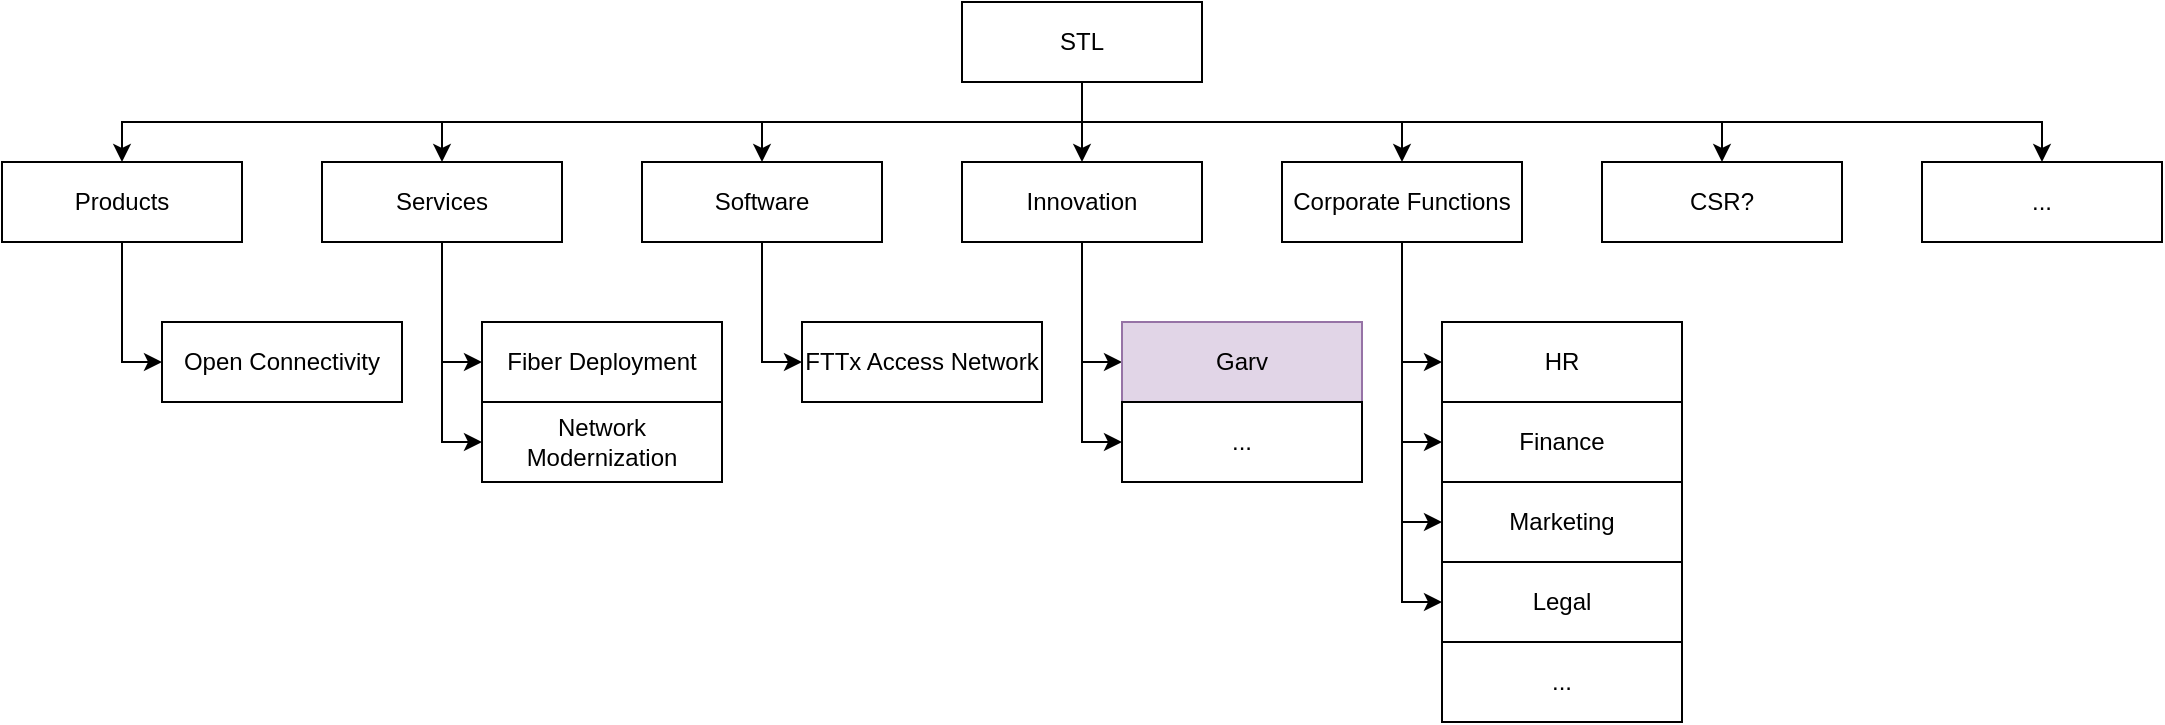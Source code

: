 <mxfile version="13.6.2" type="github" pages="7">
  <diagram id="rNaGF3p6aFDAruF3l6WY" name="STL">
    <mxGraphModel dx="1298" dy="813" grid="1" gridSize="10" guides="1" tooltips="1" connect="1" arrows="1" fold="1" page="1" pageScale="1" pageWidth="1100" pageHeight="850" math="0" shadow="0">
      <root>
        <mxCell id="C-yoF4eh2TUxczm557ow-0" />
        <mxCell id="C-yoF4eh2TUxczm557ow-1" parent="C-yoF4eh2TUxczm557ow-0" />
        <mxCell id="C-yoF4eh2TUxczm557ow-10" style="edgeStyle=orthogonalEdgeStyle;rounded=0;orthogonalLoop=1;jettySize=auto;html=1;" edge="1" parent="C-yoF4eh2TUxczm557ow-1" source="C-yoF4eh2TUxczm557ow-2" target="C-yoF4eh2TUxczm557ow-3">
          <mxGeometry relative="1" as="geometry">
            <Array as="points">
              <mxPoint x="540" y="220" />
              <mxPoint x="60" y="220" />
            </Array>
          </mxGeometry>
        </mxCell>
        <mxCell id="C-yoF4eh2TUxczm557ow-11" style="edgeStyle=orthogonalEdgeStyle;rounded=0;orthogonalLoop=1;jettySize=auto;html=1;" edge="1" parent="C-yoF4eh2TUxczm557ow-1" source="C-yoF4eh2TUxczm557ow-2" target="C-yoF4eh2TUxczm557ow-4">
          <mxGeometry relative="1" as="geometry">
            <Array as="points">
              <mxPoint x="540" y="220" />
              <mxPoint x="220" y="220" />
            </Array>
          </mxGeometry>
        </mxCell>
        <mxCell id="C-yoF4eh2TUxczm557ow-12" style="edgeStyle=orthogonalEdgeStyle;rounded=0;orthogonalLoop=1;jettySize=auto;html=1;" edge="1" parent="C-yoF4eh2TUxczm557ow-1" source="C-yoF4eh2TUxczm557ow-2" target="C-yoF4eh2TUxczm557ow-5">
          <mxGeometry relative="1" as="geometry">
            <Array as="points">
              <mxPoint x="540" y="220" />
              <mxPoint x="380" y="220" />
            </Array>
          </mxGeometry>
        </mxCell>
        <mxCell id="C-yoF4eh2TUxczm557ow-13" style="edgeStyle=orthogonalEdgeStyle;rounded=0;orthogonalLoop=1;jettySize=auto;html=1;" edge="1" parent="C-yoF4eh2TUxczm557ow-1" target="C-yoF4eh2TUxczm557ow-6">
          <mxGeometry relative="1" as="geometry">
            <mxPoint x="540" y="210" as="sourcePoint" />
            <Array as="points">
              <mxPoint x="540" y="210" />
              <mxPoint x="540" y="210" />
            </Array>
          </mxGeometry>
        </mxCell>
        <mxCell id="C-yoF4eh2TUxczm557ow-14" style="edgeStyle=orthogonalEdgeStyle;rounded=0;orthogonalLoop=1;jettySize=auto;html=1;" edge="1" parent="C-yoF4eh2TUxczm557ow-1" source="C-yoF4eh2TUxczm557ow-2" target="C-yoF4eh2TUxczm557ow-7">
          <mxGeometry relative="1" as="geometry">
            <Array as="points">
              <mxPoint x="540" y="220" />
              <mxPoint x="700" y="220" />
            </Array>
          </mxGeometry>
        </mxCell>
        <mxCell id="C-yoF4eh2TUxczm557ow-16" style="edgeStyle=orthogonalEdgeStyle;rounded=0;orthogonalLoop=1;jettySize=auto;html=1;" edge="1" parent="C-yoF4eh2TUxczm557ow-1" source="C-yoF4eh2TUxczm557ow-2" target="C-yoF4eh2TUxczm557ow-15">
          <mxGeometry relative="1" as="geometry">
            <Array as="points">
              <mxPoint x="540" y="220" />
              <mxPoint x="860" y="220" />
            </Array>
          </mxGeometry>
        </mxCell>
        <mxCell id="C-yoF4eh2TUxczm557ow-39" style="edgeStyle=orthogonalEdgeStyle;rounded=0;orthogonalLoop=1;jettySize=auto;html=1;" edge="1" parent="C-yoF4eh2TUxczm557ow-1" source="C-yoF4eh2TUxczm557ow-2" target="C-yoF4eh2TUxczm557ow-29">
          <mxGeometry relative="1" as="geometry">
            <Array as="points">
              <mxPoint x="540" y="220" />
              <mxPoint x="1020" y="220" />
            </Array>
          </mxGeometry>
        </mxCell>
        <mxCell id="C-yoF4eh2TUxczm557ow-2" value="STL" style="rounded=0;whiteSpace=wrap;html=1;" vertex="1" parent="C-yoF4eh2TUxczm557ow-1">
          <mxGeometry x="480" y="160" width="120" height="40" as="geometry" />
        </mxCell>
        <mxCell id="C-yoF4eh2TUxczm557ow-35" style="edgeStyle=orthogonalEdgeStyle;rounded=0;orthogonalLoop=1;jettySize=auto;html=1;entryX=0;entryY=0.5;entryDx=0;entryDy=0;" edge="1" parent="C-yoF4eh2TUxczm557ow-1" source="C-yoF4eh2TUxczm557ow-3" target="C-yoF4eh2TUxczm557ow-30">
          <mxGeometry relative="1" as="geometry" />
        </mxCell>
        <mxCell id="C-yoF4eh2TUxczm557ow-3" value="Products" style="rounded=0;whiteSpace=wrap;html=1;" vertex="1" parent="C-yoF4eh2TUxczm557ow-1">
          <mxGeometry y="240" width="120" height="40" as="geometry" />
        </mxCell>
        <mxCell id="C-yoF4eh2TUxczm557ow-36" style="edgeStyle=orthogonalEdgeStyle;rounded=0;orthogonalLoop=1;jettySize=auto;html=1;entryX=0;entryY=0.5;entryDx=0;entryDy=0;" edge="1" parent="C-yoF4eh2TUxczm557ow-1" source="C-yoF4eh2TUxczm557ow-4" target="C-yoF4eh2TUxczm557ow-34">
          <mxGeometry relative="1" as="geometry" />
        </mxCell>
        <mxCell id="C-yoF4eh2TUxczm557ow-37" style="edgeStyle=orthogonalEdgeStyle;rounded=0;orthogonalLoop=1;jettySize=auto;html=1;entryX=0;entryY=0.5;entryDx=0;entryDy=0;" edge="1" parent="C-yoF4eh2TUxczm557ow-1" source="C-yoF4eh2TUxczm557ow-4" target="C-yoF4eh2TUxczm557ow-31">
          <mxGeometry relative="1" as="geometry" />
        </mxCell>
        <mxCell id="C-yoF4eh2TUxczm557ow-4" value="Services" style="rounded=0;whiteSpace=wrap;html=1;" vertex="1" parent="C-yoF4eh2TUxczm557ow-1">
          <mxGeometry x="160" y="240" width="120" height="40" as="geometry" />
        </mxCell>
        <mxCell id="C-yoF4eh2TUxczm557ow-38" style="edgeStyle=orthogonalEdgeStyle;rounded=0;orthogonalLoop=1;jettySize=auto;html=1;entryX=0;entryY=0.5;entryDx=0;entryDy=0;" edge="1" parent="C-yoF4eh2TUxczm557ow-1" source="C-yoF4eh2TUxczm557ow-5" target="C-yoF4eh2TUxczm557ow-32">
          <mxGeometry relative="1" as="geometry" />
        </mxCell>
        <mxCell id="C-yoF4eh2TUxczm557ow-5" value="Software" style="rounded=0;whiteSpace=wrap;html=1;" vertex="1" parent="C-yoF4eh2TUxczm557ow-1">
          <mxGeometry x="320" y="240" width="120" height="40" as="geometry" />
        </mxCell>
        <mxCell id="C-yoF4eh2TUxczm557ow-9" style="edgeStyle=orthogonalEdgeStyle;rounded=0;orthogonalLoop=1;jettySize=auto;html=1;" edge="1" parent="C-yoF4eh2TUxczm557ow-1" source="C-yoF4eh2TUxczm557ow-6" target="C-yoF4eh2TUxczm557ow-8">
          <mxGeometry relative="1" as="geometry">
            <Array as="points">
              <mxPoint x="540" y="340" />
            </Array>
          </mxGeometry>
        </mxCell>
        <mxCell id="C-yoF4eh2TUxczm557ow-23" style="edgeStyle=orthogonalEdgeStyle;rounded=0;orthogonalLoop=1;jettySize=auto;html=1;entryX=0;entryY=0.5;entryDx=0;entryDy=0;" edge="1" parent="C-yoF4eh2TUxczm557ow-1" source="C-yoF4eh2TUxczm557ow-6" target="C-yoF4eh2TUxczm557ow-22">
          <mxGeometry relative="1" as="geometry" />
        </mxCell>
        <mxCell id="C-yoF4eh2TUxczm557ow-6" value="Innovation" style="rounded=0;whiteSpace=wrap;html=1;" vertex="1" parent="C-yoF4eh2TUxczm557ow-1">
          <mxGeometry x="480" y="240" width="120" height="40" as="geometry" />
        </mxCell>
        <mxCell id="C-yoF4eh2TUxczm557ow-24" style="edgeStyle=orthogonalEdgeStyle;rounded=0;orthogonalLoop=1;jettySize=auto;html=1;entryX=0;entryY=0.5;entryDx=0;entryDy=0;" edge="1" parent="C-yoF4eh2TUxczm557ow-1" source="C-yoF4eh2TUxczm557ow-7" target="C-yoF4eh2TUxczm557ow-17">
          <mxGeometry relative="1" as="geometry" />
        </mxCell>
        <mxCell id="C-yoF4eh2TUxczm557ow-25" style="edgeStyle=orthogonalEdgeStyle;rounded=0;orthogonalLoop=1;jettySize=auto;html=1;entryX=0;entryY=0.5;entryDx=0;entryDy=0;" edge="1" parent="C-yoF4eh2TUxczm557ow-1" source="C-yoF4eh2TUxczm557ow-7" target="C-yoF4eh2TUxczm557ow-18">
          <mxGeometry relative="1" as="geometry" />
        </mxCell>
        <mxCell id="C-yoF4eh2TUxczm557ow-26" style="edgeStyle=orthogonalEdgeStyle;rounded=0;orthogonalLoop=1;jettySize=auto;html=1;entryX=0;entryY=0.5;entryDx=0;entryDy=0;" edge="1" parent="C-yoF4eh2TUxczm557ow-1" source="C-yoF4eh2TUxczm557ow-7" target="C-yoF4eh2TUxczm557ow-19">
          <mxGeometry relative="1" as="geometry" />
        </mxCell>
        <mxCell id="C-yoF4eh2TUxczm557ow-27" style="edgeStyle=orthogonalEdgeStyle;rounded=0;orthogonalLoop=1;jettySize=auto;html=1;entryX=0;entryY=0.5;entryDx=0;entryDy=0;" edge="1" parent="C-yoF4eh2TUxczm557ow-1" source="C-yoF4eh2TUxczm557ow-7" target="C-yoF4eh2TUxczm557ow-20">
          <mxGeometry relative="1" as="geometry" />
        </mxCell>
        <mxCell id="C-yoF4eh2TUxczm557ow-7" value="Corporate Functions" style="rounded=0;whiteSpace=wrap;html=1;" vertex="1" parent="C-yoF4eh2TUxczm557ow-1">
          <mxGeometry x="640" y="240" width="120" height="40" as="geometry" />
        </mxCell>
        <mxCell id="C-yoF4eh2TUxczm557ow-8" value="Garv" style="rounded=0;whiteSpace=wrap;html=1;fillColor=#e1d5e7;strokeColor=#9673a6;" vertex="1" parent="C-yoF4eh2TUxczm557ow-1">
          <mxGeometry x="560" y="320" width="120" height="40" as="geometry" />
        </mxCell>
        <mxCell id="C-yoF4eh2TUxczm557ow-15" value="CSR?" style="rounded=0;whiteSpace=wrap;html=1;" vertex="1" parent="C-yoF4eh2TUxczm557ow-1">
          <mxGeometry x="800" y="240" width="120" height="40" as="geometry" />
        </mxCell>
        <mxCell id="C-yoF4eh2TUxczm557ow-17" value="HR" style="rounded=0;whiteSpace=wrap;html=1;" vertex="1" parent="C-yoF4eh2TUxczm557ow-1">
          <mxGeometry x="720" y="320" width="120" height="40" as="geometry" />
        </mxCell>
        <mxCell id="C-yoF4eh2TUxczm557ow-18" value="Finance" style="rounded=0;whiteSpace=wrap;html=1;" vertex="1" parent="C-yoF4eh2TUxczm557ow-1">
          <mxGeometry x="720" y="360" width="120" height="40" as="geometry" />
        </mxCell>
        <mxCell id="C-yoF4eh2TUxczm557ow-19" value="Marketing" style="rounded=0;whiteSpace=wrap;html=1;" vertex="1" parent="C-yoF4eh2TUxczm557ow-1">
          <mxGeometry x="720" y="400" width="120" height="40" as="geometry" />
        </mxCell>
        <mxCell id="C-yoF4eh2TUxczm557ow-20" value="Legal" style="rounded=0;whiteSpace=wrap;html=1;" vertex="1" parent="C-yoF4eh2TUxczm557ow-1">
          <mxGeometry x="720" y="440" width="120" height="40" as="geometry" />
        </mxCell>
        <mxCell id="C-yoF4eh2TUxczm557ow-22" value="..." style="rounded=0;whiteSpace=wrap;html=1;" vertex="1" parent="C-yoF4eh2TUxczm557ow-1">
          <mxGeometry x="560" y="360" width="120" height="40" as="geometry" />
        </mxCell>
        <mxCell id="C-yoF4eh2TUxczm557ow-28" value="..." style="rounded=0;whiteSpace=wrap;html=1;" vertex="1" parent="C-yoF4eh2TUxczm557ow-1">
          <mxGeometry x="720" y="480" width="120" height="40" as="geometry" />
        </mxCell>
        <mxCell id="C-yoF4eh2TUxczm557ow-29" value="..." style="rounded=0;whiteSpace=wrap;html=1;" vertex="1" parent="C-yoF4eh2TUxczm557ow-1">
          <mxGeometry x="960" y="240" width="120" height="40" as="geometry" />
        </mxCell>
        <mxCell id="C-yoF4eh2TUxczm557ow-30" value="Open Connectivity" style="rounded=0;whiteSpace=wrap;html=1;" vertex="1" parent="C-yoF4eh2TUxczm557ow-1">
          <mxGeometry x="80" y="320" width="120" height="40" as="geometry" />
        </mxCell>
        <mxCell id="C-yoF4eh2TUxczm557ow-31" value="Fiber Deployment" style="rounded=0;whiteSpace=wrap;html=1;" vertex="1" parent="C-yoF4eh2TUxczm557ow-1">
          <mxGeometry x="240" y="320" width="120" height="40" as="geometry" />
        </mxCell>
        <mxCell id="C-yoF4eh2TUxczm557ow-32" value="FTTx Access Network" style="rounded=0;whiteSpace=wrap;html=1;" vertex="1" parent="C-yoF4eh2TUxczm557ow-1">
          <mxGeometry x="400" y="320" width="120" height="40" as="geometry" />
        </mxCell>
        <mxCell id="C-yoF4eh2TUxczm557ow-34" value="Network Modernization" style="rounded=0;whiteSpace=wrap;html=1;" vertex="1" parent="C-yoF4eh2TUxczm557ow-1">
          <mxGeometry x="240" y="360" width="120" height="40" as="geometry" />
        </mxCell>
      </root>
    </mxGraphModel>
  </diagram>
  <diagram id="8kKWbMw9pSqV0C8SBLqy" name="Indian-Cities">
    <mxGraphModel dx="1298" dy="813" grid="1" gridSize="10" guides="1" tooltips="1" connect="1" arrows="1" fold="1" page="1" pageScale="1" pageWidth="1100" pageHeight="850" math="0" shadow="0">
      <root>
        <mxCell id="0" />
        <mxCell id="1" parent="0" />
        <mxCell id="DS4k8uAIzJZxYumFX1fF-19" style="edgeStyle=orthogonalEdgeStyle;rounded=0;orthogonalLoop=1;jettySize=auto;html=1;entryX=0.5;entryY=0;entryDx=0;entryDy=0;" edge="1" parent="1" source="DS4k8uAIzJZxYumFX1fF-1" target="DS4k8uAIzJZxYumFX1fF-4">
          <mxGeometry relative="1" as="geometry">
            <Array as="points">
              <mxPoint x="500" y="220" />
              <mxPoint x="260" y="220" />
            </Array>
          </mxGeometry>
        </mxCell>
        <mxCell id="DS4k8uAIzJZxYumFX1fF-20" style="edgeStyle=orthogonalEdgeStyle;rounded=0;orthogonalLoop=1;jettySize=auto;html=1;" edge="1" parent="1" source="DS4k8uAIzJZxYumFX1fF-1" target="DS4k8uAIzJZxYumFX1fF-2">
          <mxGeometry relative="1" as="geometry" />
        </mxCell>
        <mxCell id="DS4k8uAIzJZxYumFX1fF-21" style="edgeStyle=orthogonalEdgeStyle;rounded=0;orthogonalLoop=1;jettySize=auto;html=1;" edge="1" parent="1" source="DS4k8uAIzJZxYumFX1fF-1" target="DS4k8uAIzJZxYumFX1fF-3">
          <mxGeometry relative="1" as="geometry" />
        </mxCell>
        <mxCell id="DS4k8uAIzJZxYumFX1fF-22" style="edgeStyle=orthogonalEdgeStyle;rounded=0;orthogonalLoop=1;jettySize=auto;html=1;" edge="1" parent="1" source="DS4k8uAIzJZxYumFX1fF-1" target="DS4k8uAIzJZxYumFX1fF-5">
          <mxGeometry relative="1" as="geometry">
            <Array as="points">
              <mxPoint x="500" y="220" />
              <mxPoint x="740" y="220" />
            </Array>
          </mxGeometry>
        </mxCell>
        <mxCell id="DS4k8uAIzJZxYumFX1fF-1" value="&lt;a href=&quot;https://en.wikipedia.org/wiki/Classification_of_Indian_cities&quot;&gt;Indian Cities&lt;/a&gt;" style="rounded=0;whiteSpace=wrap;html=1;" vertex="1" parent="1">
          <mxGeometry x="440" y="160" width="120" height="40" as="geometry" />
        </mxCell>
        <mxCell id="DS4k8uAIzJZxYumFX1fF-13" style="edgeStyle=orthogonalEdgeStyle;rounded=0;orthogonalLoop=1;jettySize=auto;html=1;" edge="1" parent="1" source="DS4k8uAIzJZxYumFX1fF-2" target="DS4k8uAIzJZxYumFX1fF-11">
          <mxGeometry relative="1" as="geometry" />
        </mxCell>
        <mxCell id="DS4k8uAIzJZxYumFX1fF-2" value="Urban" style="rounded=0;whiteSpace=wrap;html=1;" vertex="1" parent="1">
          <mxGeometry x="360" y="240" width="120" height="40" as="geometry" />
        </mxCell>
        <mxCell id="DS4k8uAIzJZxYumFX1fF-14" style="edgeStyle=orthogonalEdgeStyle;rounded=0;orthogonalLoop=1;jettySize=auto;html=1;entryX=0;entryY=0.5;entryDx=0;entryDy=0;" edge="1" parent="1" source="DS4k8uAIzJZxYumFX1fF-3" target="DS4k8uAIzJZxYumFX1fF-8">
          <mxGeometry relative="1" as="geometry" />
        </mxCell>
        <mxCell id="DS4k8uAIzJZxYumFX1fF-15" style="edgeStyle=orthogonalEdgeStyle;rounded=0;orthogonalLoop=1;jettySize=auto;html=1;entryX=0;entryY=0.5;entryDx=0;entryDy=0;" edge="1" parent="1" source="DS4k8uAIzJZxYumFX1fF-3" target="DS4k8uAIzJZxYumFX1fF-9">
          <mxGeometry relative="1" as="geometry" />
        </mxCell>
        <mxCell id="DS4k8uAIzJZxYumFX1fF-16" style="edgeStyle=orthogonalEdgeStyle;rounded=0;orthogonalLoop=1;jettySize=auto;html=1;entryX=0;entryY=0.5;entryDx=0;entryDy=0;" edge="1" parent="1" source="DS4k8uAIzJZxYumFX1fF-3" target="DS4k8uAIzJZxYumFX1fF-10">
          <mxGeometry relative="1" as="geometry" />
        </mxCell>
        <mxCell id="DS4k8uAIzJZxYumFX1fF-3" value="Semi-Urban" style="rounded=0;whiteSpace=wrap;html=1;" vertex="1" parent="1">
          <mxGeometry x="520" y="240" width="120" height="40" as="geometry" />
        </mxCell>
        <mxCell id="DS4k8uAIzJZxYumFX1fF-12" style="edgeStyle=orthogonalEdgeStyle;rounded=0;orthogonalLoop=1;jettySize=auto;html=1;" edge="1" parent="1" source="DS4k8uAIzJZxYumFX1fF-4" target="DS4k8uAIzJZxYumFX1fF-11">
          <mxGeometry relative="1" as="geometry" />
        </mxCell>
        <mxCell id="DS4k8uAIzJZxYumFX1fF-4" value="Metropolitan" style="rounded=0;whiteSpace=wrap;html=1;" vertex="1" parent="1">
          <mxGeometry x="200" y="240" width="120" height="40" as="geometry" />
        </mxCell>
        <mxCell id="DS4k8uAIzJZxYumFX1fF-17" style="edgeStyle=orthogonalEdgeStyle;rounded=0;orthogonalLoop=1;jettySize=auto;html=1;entryX=0;entryY=0.5;entryDx=0;entryDy=0;" edge="1" parent="1" source="DS4k8uAIzJZxYumFX1fF-5" target="DS4k8uAIzJZxYumFX1fF-6">
          <mxGeometry relative="1" as="geometry" />
        </mxCell>
        <mxCell id="DS4k8uAIzJZxYumFX1fF-18" style="edgeStyle=orthogonalEdgeStyle;rounded=0;orthogonalLoop=1;jettySize=auto;html=1;entryX=0;entryY=0.5;entryDx=0;entryDy=0;" edge="1" parent="1" source="DS4k8uAIzJZxYumFX1fF-5" target="DS4k8uAIzJZxYumFX1fF-7">
          <mxGeometry relative="1" as="geometry" />
        </mxCell>
        <mxCell id="DS4k8uAIzJZxYumFX1fF-5" value="Rural&lt;span style=&quot;color: rgba(0 , 0 , 0 , 0) ; font-family: monospace ; font-size: 0px&quot;&gt;%3CmxGraphModel%3E%3Croot%3E%3CmxCell%20id%3D%220%22%2F%3E%3CmxCell%20id%3D%221%22%20parent%3D%220%22%2F%3E%3CmxCell%20id%3D%222%22%20value%3D%22India%22%20style%3D%22rounded%3D0%3BwhiteSpace%3Dwrap%3Bhtml%3D1%3B%22%20vertex%3D%221%22%20parent%3D%221%22%3E%3CmxGeometry%20x%3D%22360%22%20y%3D%22240%22%20width%3D%22120%22%20height%3D%2240%22%20as%3D%22geometry%22%2F%3E%3C%2FmxCell%3E%3C%2Froot%3E%3C%2FmxGraphModel%3E&lt;/span&gt;" style="rounded=0;whiteSpace=wrap;html=1;fillColor=#fff2cc;strokeColor=#d6b656;" vertex="1" parent="1">
          <mxGeometry x="680" y="240" width="120" height="40" as="geometry" />
        </mxCell>
        <mxCell id="DS4k8uAIzJZxYumFX1fF-6" value="Tier 6" style="rounded=0;whiteSpace=wrap;html=1;fillColor=#fff2cc;strokeColor=#d6b656;" vertex="1" parent="1">
          <mxGeometry x="760" y="360" width="120" height="40" as="geometry" />
        </mxCell>
        <mxCell id="DS4k8uAIzJZxYumFX1fF-7" value="Tier 5" style="rounded=0;whiteSpace=wrap;html=1;fillColor=#fff2cc;strokeColor=#d6b656;" vertex="1" parent="1">
          <mxGeometry x="760" y="320" width="120" height="40" as="geometry" />
        </mxCell>
        <mxCell id="DS4k8uAIzJZxYumFX1fF-8" value="Tier 4&lt;span style=&quot;color: rgba(0 , 0 , 0 , 0) ; font-family: monospace ; font-size: 0px&quot;&gt;%3CmxGraphModel%3E%3Croot%3E%3CmxCell%20id%3D%220%22%2F%3E%3CmxCell%20id%3D%221%22%20parent%3D%220%22%2F%3E%3CmxCell%20id%3D%222%22%20value%3D%22India%22%20style%3D%22rounded%3D0%3BwhiteSpace%3Dwrap%3Bhtml%3D1%3B%22%20vertex%3D%221%22%20parent%3D%221%22%3E%3CmxGeometry%20x%3D%22360%22%20y%3D%22240%22%20width%3D%22120%22%20height%3D%2240%22%20as%3D%22geometry%22%2F%3E%3C%2FmxCell%3E%3C%2Froot%3E%3C%2FmxGraphModel%3E&lt;/span&gt;" style="rounded=0;whiteSpace=wrap;html=1;" vertex="1" parent="1">
          <mxGeometry x="600" y="400" width="120" height="40" as="geometry" />
        </mxCell>
        <mxCell id="DS4k8uAIzJZxYumFX1fF-9" value="Tier 3" style="rounded=0;whiteSpace=wrap;html=1;" vertex="1" parent="1">
          <mxGeometry x="600" y="360" width="120" height="40" as="geometry" />
        </mxCell>
        <mxCell id="DS4k8uAIzJZxYumFX1fF-10" value="Tier 2" style="rounded=0;whiteSpace=wrap;html=1;" vertex="1" parent="1">
          <mxGeometry x="600" y="320" width="120" height="40" as="geometry" />
        </mxCell>
        <mxCell id="DS4k8uAIzJZxYumFX1fF-11" value="Tier 1" style="rounded=0;whiteSpace=wrap;html=1;" vertex="1" parent="1">
          <mxGeometry x="280" y="320" width="120" height="40" as="geometry" />
        </mxCell>
      </root>
    </mxGraphModel>
  </diagram>
  <diagram id="pAhLUk2DgENgFp1MZz0y" name="India-Rural">
    <mxGraphModel dx="1527" dy="956" grid="1" gridSize="10" guides="1" tooltips="1" connect="1" arrows="1" fold="1" page="1" pageScale="1" pageWidth="1100" pageHeight="850" math="0" shadow="0">
      <root>
        <mxCell id="s4hwWxdY0nRDQfcN49-O-0" />
        <mxCell id="s4hwWxdY0nRDQfcN49-O-1" parent="s4hwWxdY0nRDQfcN49-O-0" />
        <mxCell id="tGWvKv2f_1cZI7tXwJuk-4" style="edgeStyle=orthogonalEdgeStyle;rounded=0;orthogonalLoop=1;jettySize=auto;html=1;" edge="1" parent="s4hwWxdY0nRDQfcN49-O-1" source="JR11sHcIEQDA4adZJ9pe-0" target="rH7blxC7bQuH0pO4v2aS-3">
          <mxGeometry relative="1" as="geometry">
            <Array as="points">
              <mxPoint x="540" y="100" />
              <mxPoint x="780" y="100" />
            </Array>
          </mxGeometry>
        </mxCell>
        <mxCell id="tGWvKv2f_1cZI7tXwJuk-7" style="edgeStyle=orthogonalEdgeStyle;rounded=0;orthogonalLoop=1;jettySize=auto;html=1;" edge="1" parent="s4hwWxdY0nRDQfcN49-O-1" source="JR11sHcIEQDA4adZJ9pe-0" target="rH7blxC7bQuH0pO4v2aS-2">
          <mxGeometry relative="1" as="geometry" />
        </mxCell>
        <mxCell id="tGWvKv2f_1cZI7tXwJuk-8" style="edgeStyle=orthogonalEdgeStyle;rounded=0;orthogonalLoop=1;jettySize=auto;html=1;" edge="1" parent="s4hwWxdY0nRDQfcN49-O-1" source="JR11sHcIEQDA4adZJ9pe-0" target="rH7blxC7bQuH0pO4v2aS-11">
          <mxGeometry relative="1" as="geometry">
            <Array as="points">
              <mxPoint x="540" y="100" />
              <mxPoint x="300" y="100" />
            </Array>
          </mxGeometry>
        </mxCell>
        <mxCell id="JR11sHcIEQDA4adZJ9pe-0" value="India-Rural" style="rounded=0;whiteSpace=wrap;html=1;" vertex="1" parent="s4hwWxdY0nRDQfcN49-O-1">
          <mxGeometry x="480" y="40" width="120" height="40" as="geometry" />
        </mxCell>
        <mxCell id="rH7blxC7bQuH0pO4v2aS-0" value="Population" style="rounded=0;whiteSpace=wrap;html=1;" vertex="1" parent="s4hwWxdY0nRDQfcN49-O-1">
          <mxGeometry x="640" y="240" width="120" height="40" as="geometry" />
        </mxCell>
        <mxCell id="rH7blxC7bQuH0pO4v2aS-37" style="edgeStyle=orthogonalEdgeStyle;rounded=0;orthogonalLoop=1;jettySize=auto;html=1;" edge="1" parent="s4hwWxdY0nRDQfcN49-O-1" source="rH7blxC7bQuH0pO4v2aS-2" target="rH7blxC7bQuH0pO4v2aS-10">
          <mxGeometry relative="1" as="geometry">
            <Array as="points">
              <mxPoint x="540" y="200" />
              <mxPoint x="380" y="200" />
            </Array>
          </mxGeometry>
        </mxCell>
        <mxCell id="tGWvKv2f_1cZI7tXwJuk-6" style="edgeStyle=orthogonalEdgeStyle;rounded=0;orthogonalLoop=1;jettySize=auto;html=1;" edge="1" parent="s4hwWxdY0nRDQfcN49-O-1" source="rH7blxC7bQuH0pO4v2aS-2" target="rH7blxC7bQuH0pO4v2aS-0">
          <mxGeometry relative="1" as="geometry">
            <Array as="points">
              <mxPoint x="540" y="200" />
              <mxPoint x="700" y="200" />
            </Array>
          </mxGeometry>
        </mxCell>
        <mxCell id="rH7blxC7bQuH0pO4v2aS-2" value="Society" style="rounded=0;whiteSpace=wrap;html=1;" vertex="1" parent="s4hwWxdY0nRDQfcN49-O-1">
          <mxGeometry x="480" y="120" width="120" height="40" as="geometry" />
        </mxCell>
        <mxCell id="rH7blxC7bQuH0pO4v2aS-27" style="edgeStyle=orthogonalEdgeStyle;rounded=0;orthogonalLoop=1;jettySize=auto;html=1;" edge="1" parent="s4hwWxdY0nRDQfcN49-O-1" source="rH7blxC7bQuH0pO4v2aS-3" target="rH7blxC7bQuH0pO4v2aS-5">
          <mxGeometry relative="1" as="geometry">
            <Array as="points">
              <mxPoint x="860" y="140" />
              <mxPoint x="860" y="220" />
            </Array>
          </mxGeometry>
        </mxCell>
        <mxCell id="rH7blxC7bQuH0pO4v2aS-28" style="edgeStyle=orthogonalEdgeStyle;rounded=0;orthogonalLoop=1;jettySize=auto;html=1;entryX=0;entryY=0.5;entryDx=0;entryDy=0;" edge="1" parent="s4hwWxdY0nRDQfcN49-O-1" source="rH7blxC7bQuH0pO4v2aS-3" target="rH7blxC7bQuH0pO4v2aS-8">
          <mxGeometry relative="1" as="geometry" />
        </mxCell>
        <mxCell id="rH7blxC7bQuH0pO4v2aS-29" style="edgeStyle=orthogonalEdgeStyle;rounded=0;orthogonalLoop=1;jettySize=auto;html=1;entryX=0;entryY=0.5;entryDx=0;entryDy=0;" edge="1" parent="s4hwWxdY0nRDQfcN49-O-1" source="rH7blxC7bQuH0pO4v2aS-3" target="rH7blxC7bQuH0pO4v2aS-7">
          <mxGeometry relative="1" as="geometry" />
        </mxCell>
        <mxCell id="rH7blxC7bQuH0pO4v2aS-30" style="edgeStyle=orthogonalEdgeStyle;rounded=0;orthogonalLoop=1;jettySize=auto;html=1;entryX=0;entryY=0.5;entryDx=0;entryDy=0;" edge="1" parent="s4hwWxdY0nRDQfcN49-O-1" source="rH7blxC7bQuH0pO4v2aS-3" target="rH7blxC7bQuH0pO4v2aS-6">
          <mxGeometry relative="1" as="geometry" />
        </mxCell>
        <mxCell id="tGWvKv2f_1cZI7tXwJuk-5" style="edgeStyle=orthogonalEdgeStyle;rounded=0;orthogonalLoop=1;jettySize=auto;html=1;entryX=0;entryY=0.5;entryDx=0;entryDy=0;" edge="1" parent="s4hwWxdY0nRDQfcN49-O-1" source="rH7blxC7bQuH0pO4v2aS-3" target="rH7blxC7bQuH0pO4v2aS-5">
          <mxGeometry relative="1" as="geometry" />
        </mxCell>
        <mxCell id="rH7blxC7bQuH0pO4v2aS-3" value="Environment" style="rounded=0;whiteSpace=wrap;html=1;" vertex="1" parent="s4hwWxdY0nRDQfcN49-O-1">
          <mxGeometry x="720" y="120" width="120" height="40" as="geometry" />
        </mxCell>
        <mxCell id="rH7blxC7bQuH0pO4v2aS-5" value="Land" style="rounded=0;whiteSpace=wrap;html=1;" vertex="1" parent="s4hwWxdY0nRDQfcN49-O-1">
          <mxGeometry x="880" y="120" width="120" height="40" as="geometry" />
        </mxCell>
        <mxCell id="rH7blxC7bQuH0pO4v2aS-6" value="Mountains" style="rounded=0;whiteSpace=wrap;html=1;" vertex="1" parent="s4hwWxdY0nRDQfcN49-O-1">
          <mxGeometry x="880" y="160" width="120" height="40" as="geometry" />
        </mxCell>
        <mxCell id="rH7blxC7bQuH0pO4v2aS-7" value="Rivers,Lakes,etc." style="rounded=0;whiteSpace=wrap;html=1;" vertex="1" parent="s4hwWxdY0nRDQfcN49-O-1">
          <mxGeometry x="880" y="200" width="120" height="40" as="geometry" />
        </mxCell>
        <mxCell id="rH7blxC7bQuH0pO4v2aS-8" value="..." style="rounded=0;whiteSpace=wrap;html=1;" vertex="1" parent="s4hwWxdY0nRDQfcN49-O-1">
          <mxGeometry x="880" y="240" width="120" height="40" as="geometry" />
        </mxCell>
        <mxCell id="tGWvKv2f_1cZI7tXwJuk-35" style="edgeStyle=orthogonalEdgeStyle;rounded=0;orthogonalLoop=1;jettySize=auto;html=1;" edge="1" parent="s4hwWxdY0nRDQfcN49-O-1" source="rH7blxC7bQuH0pO4v2aS-10" target="rH7blxC7bQuH0pO4v2aS-42">
          <mxGeometry relative="1" as="geometry" />
        </mxCell>
        <mxCell id="tGWvKv2f_1cZI7tXwJuk-36" style="edgeStyle=orthogonalEdgeStyle;rounded=0;orthogonalLoop=1;jettySize=auto;html=1;" edge="1" parent="s4hwWxdY0nRDQfcN49-O-1" source="rH7blxC7bQuH0pO4v2aS-10" target="rH7blxC7bQuH0pO4v2aS-40">
          <mxGeometry relative="1" as="geometry">
            <Array as="points">
              <mxPoint x="380" y="300" />
              <mxPoint x="620" y="300" />
            </Array>
          </mxGeometry>
        </mxCell>
        <mxCell id="tGWvKv2f_1cZI7tXwJuk-42" style="edgeStyle=orthogonalEdgeStyle;rounded=0;orthogonalLoop=1;jettySize=auto;html=1;" edge="1" parent="s4hwWxdY0nRDQfcN49-O-1" source="rH7blxC7bQuH0pO4v2aS-10" target="tGWvKv2f_1cZI7tXwJuk-41">
          <mxGeometry relative="1" as="geometry">
            <Array as="points">
              <mxPoint x="380" y="300" />
              <mxPoint x="140" y="300" />
            </Array>
          </mxGeometry>
        </mxCell>
        <mxCell id="tGWvKv2f_1cZI7tXwJuk-49" style="edgeStyle=orthogonalEdgeStyle;rounded=0;orthogonalLoop=1;jettySize=auto;html=1;entryX=0.5;entryY=0;entryDx=0;entryDy=0;" edge="1" parent="s4hwWxdY0nRDQfcN49-O-1" source="rH7blxC7bQuH0pO4v2aS-10" target="rH7blxC7bQuH0pO4v2aS-16">
          <mxGeometry relative="1" as="geometry">
            <Array as="points">
              <mxPoint x="380" y="300" />
              <mxPoint x="300" y="300" />
            </Array>
          </mxGeometry>
        </mxCell>
        <mxCell id="rH7blxC7bQuH0pO4v2aS-10" value="Public/Private&lt;br&gt;Sector" style="rounded=0;whiteSpace=wrap;html=1;" vertex="1" parent="s4hwWxdY0nRDQfcN49-O-1">
          <mxGeometry x="320" y="240" width="120" height="40" as="geometry" />
        </mxCell>
        <mxCell id="rH7blxC7bQuH0pO4v2aS-32" style="edgeStyle=orthogonalEdgeStyle;rounded=0;orthogonalLoop=1;jettySize=auto;html=1;entryX=1;entryY=0.5;entryDx=0;entryDy=0;" edge="1" parent="s4hwWxdY0nRDQfcN49-O-1" target="rH7blxC7bQuH0pO4v2aS-15">
          <mxGeometry relative="1" as="geometry">
            <mxPoint x="250" y="140" as="sourcePoint" />
            <Array as="points">
              <mxPoint x="230" y="140" />
              <mxPoint x="230" y="180" />
            </Array>
          </mxGeometry>
        </mxCell>
        <mxCell id="rH7blxC7bQuH0pO4v2aS-33" style="edgeStyle=orthogonalEdgeStyle;rounded=0;orthogonalLoop=1;jettySize=auto;html=1;entryX=1;entryY=0.5;entryDx=0;entryDy=0;" edge="1" parent="s4hwWxdY0nRDQfcN49-O-1" target="rH7blxC7bQuH0pO4v2aS-12">
          <mxGeometry relative="1" as="geometry">
            <mxPoint x="250" y="140" as="sourcePoint" />
            <Array as="points">
              <mxPoint x="250" y="140" />
              <mxPoint x="250" y="140" />
            </Array>
          </mxGeometry>
        </mxCell>
        <mxCell id="rH7blxC7bQuH0pO4v2aS-11" value="Governance" style="rounded=0;whiteSpace=wrap;html=1;" vertex="1" parent="s4hwWxdY0nRDQfcN49-O-1">
          <mxGeometry x="240" y="120" width="120" height="40" as="geometry" />
        </mxCell>
        <mxCell id="rH7blxC7bQuH0pO4v2aS-12" value="Policy" style="rounded=0;whiteSpace=wrap;html=1;" vertex="1" parent="s4hwWxdY0nRDQfcN49-O-1">
          <mxGeometry x="80" y="120" width="120" height="40" as="geometry" />
        </mxCell>
        <mxCell id="rH7blxC7bQuH0pO4v2aS-15" value="Law" style="rounded=0;whiteSpace=wrap;html=1;" vertex="1" parent="s4hwWxdY0nRDQfcN49-O-1">
          <mxGeometry x="80" y="160" width="120" height="40" as="geometry" />
        </mxCell>
        <mxCell id="tGWvKv2f_1cZI7tXwJuk-43" style="edgeStyle=orthogonalEdgeStyle;rounded=0;orthogonalLoop=1;jettySize=auto;html=1;entryX=0;entryY=0.5;entryDx=0;entryDy=0;" edge="1" parent="s4hwWxdY0nRDQfcN49-O-1" source="rH7blxC7bQuH0pO4v2aS-16" target="tGWvKv2f_1cZI7tXwJuk-31">
          <mxGeometry relative="1" as="geometry" />
        </mxCell>
        <mxCell id="tGWvKv2f_1cZI7tXwJuk-44" style="edgeStyle=orthogonalEdgeStyle;rounded=0;orthogonalLoop=1;jettySize=auto;html=1;entryX=0;entryY=0.5;entryDx=0;entryDy=0;" edge="1" parent="s4hwWxdY0nRDQfcN49-O-1" source="rH7blxC7bQuH0pO4v2aS-16" target="rH7blxC7bQuH0pO4v2aS-18">
          <mxGeometry relative="1" as="geometry" />
        </mxCell>
        <mxCell id="tGWvKv2f_1cZI7tXwJuk-46" style="edgeStyle=orthogonalEdgeStyle;rounded=0;orthogonalLoop=1;jettySize=auto;html=1;entryX=0;entryY=0.5;entryDx=0;entryDy=0;" edge="1" parent="s4hwWxdY0nRDQfcN49-O-1" source="rH7blxC7bQuH0pO4v2aS-16" target="rH7blxC7bQuH0pO4v2aS-17">
          <mxGeometry relative="1" as="geometry" />
        </mxCell>
        <mxCell id="tGWvKv2f_1cZI7tXwJuk-47" style="edgeStyle=orthogonalEdgeStyle;rounded=0;orthogonalLoop=1;jettySize=auto;html=1;entryX=0;entryY=0.5;entryDx=0;entryDy=0;" edge="1" parent="s4hwWxdY0nRDQfcN49-O-1" source="rH7blxC7bQuH0pO4v2aS-16" target="rH7blxC7bQuH0pO4v2aS-19">
          <mxGeometry relative="1" as="geometry" />
        </mxCell>
        <mxCell id="gh2at1lTockqcAlxx83c-7" style="edgeStyle=orthogonalEdgeStyle;rounded=0;orthogonalLoop=1;jettySize=auto;html=1;entryX=0;entryY=0.5;entryDx=0;entryDy=0;endArrow=classic;endFill=1;fontColor=#000000;" edge="1" parent="s4hwWxdY0nRDQfcN49-O-1" source="rH7blxC7bQuH0pO4v2aS-16" target="gh2at1lTockqcAlxx83c-6">
          <mxGeometry relative="1" as="geometry" />
        </mxCell>
        <mxCell id="gh2at1lTockqcAlxx83c-12" style="edgeStyle=orthogonalEdgeStyle;rounded=0;orthogonalLoop=1;jettySize=auto;html=1;entryX=0;entryY=0.5;entryDx=0;entryDy=0;endArrow=classic;endFill=1;fontColor=#000000;" edge="1" parent="s4hwWxdY0nRDQfcN49-O-1" source="rH7blxC7bQuH0pO4v2aS-16" target="gh2at1lTockqcAlxx83c-11">
          <mxGeometry relative="1" as="geometry" />
        </mxCell>
        <mxCell id="rH7blxC7bQuH0pO4v2aS-16" value="Infrastructure" style="rounded=0;whiteSpace=wrap;html=1;" vertex="1" parent="s4hwWxdY0nRDQfcN49-O-1">
          <mxGeometry x="240" y="320" width="120" height="40" as="geometry" />
        </mxCell>
        <mxCell id="rH7blxC7bQuH0pO4v2aS-17" value="Roads" style="rounded=0;whiteSpace=wrap;html=1;" vertex="1" parent="s4hwWxdY0nRDQfcN49-O-1">
          <mxGeometry x="320" y="440" width="120" height="40" as="geometry" />
        </mxCell>
        <mxCell id="rH7blxC7bQuH0pO4v2aS-18" value="Electricity" style="rounded=0;whiteSpace=wrap;html=1;" vertex="1" parent="s4hwWxdY0nRDQfcN49-O-1">
          <mxGeometry x="320" y="480" width="120" height="40" as="geometry" />
        </mxCell>
        <mxCell id="rH7blxC7bQuH0pO4v2aS-19" value="Water" style="rounded=0;whiteSpace=wrap;html=1;" vertex="1" parent="s4hwWxdY0nRDQfcN49-O-1">
          <mxGeometry x="320" y="400" width="120" height="40" as="geometry" />
        </mxCell>
        <mxCell id="gh2at1lTockqcAlxx83c-9" style="edgeStyle=orthogonalEdgeStyle;rounded=0;orthogonalLoop=1;jettySize=auto;html=1;entryX=0;entryY=0.5;entryDx=0;entryDy=0;endArrow=classic;endFill=1;fontColor=#000000;" edge="1" parent="s4hwWxdY0nRDQfcN49-O-1" source="rH7blxC7bQuH0pO4v2aS-40" target="tGWvKv2f_1cZI7tXwJuk-40">
          <mxGeometry relative="1" as="geometry" />
        </mxCell>
        <mxCell id="rH7blxC7bQuH0pO4v2aS-40" value="Products" style="rounded=0;whiteSpace=wrap;html=1;" vertex="1" parent="s4hwWxdY0nRDQfcN49-O-1">
          <mxGeometry x="560" y="320" width="120" height="40" as="geometry" />
        </mxCell>
        <mxCell id="tGWvKv2f_1cZI7tXwJuk-19" style="edgeStyle=orthogonalEdgeStyle;rounded=0;orthogonalLoop=1;jettySize=auto;html=1;entryX=0;entryY=0.5;entryDx=0;entryDy=0;" edge="1" parent="s4hwWxdY0nRDQfcN49-O-1" source="rH7blxC7bQuH0pO4v2aS-42" target="tGWvKv2f_1cZI7tXwJuk-18">
          <mxGeometry relative="1" as="geometry" />
        </mxCell>
        <mxCell id="tGWvKv2f_1cZI7tXwJuk-20" style="edgeStyle=orthogonalEdgeStyle;rounded=0;orthogonalLoop=1;jettySize=auto;html=1;entryX=0;entryY=0.5;entryDx=0;entryDy=0;" edge="1" parent="s4hwWxdY0nRDQfcN49-O-1" source="rH7blxC7bQuH0pO4v2aS-42" target="tGWvKv2f_1cZI7tXwJuk-17">
          <mxGeometry relative="1" as="geometry" />
        </mxCell>
        <mxCell id="tGWvKv2f_1cZI7tXwJuk-21" style="edgeStyle=orthogonalEdgeStyle;rounded=0;orthogonalLoop=1;jettySize=auto;html=1;entryX=0;entryY=0.5;entryDx=0;entryDy=0;" edge="1" parent="s4hwWxdY0nRDQfcN49-O-1" source="rH7blxC7bQuH0pO4v2aS-42" target="tGWvKv2f_1cZI7tXwJuk-16">
          <mxGeometry relative="1" as="geometry" />
        </mxCell>
        <mxCell id="tGWvKv2f_1cZI7tXwJuk-22" style="edgeStyle=orthogonalEdgeStyle;rounded=0;orthogonalLoop=1;jettySize=auto;html=1;entryX=0;entryY=0.5;entryDx=0;entryDy=0;" edge="1" parent="s4hwWxdY0nRDQfcN49-O-1" source="rH7blxC7bQuH0pO4v2aS-42" target="tGWvKv2f_1cZI7tXwJuk-15">
          <mxGeometry relative="1" as="geometry" />
        </mxCell>
        <mxCell id="tGWvKv2f_1cZI7tXwJuk-23" style="edgeStyle=orthogonalEdgeStyle;rounded=0;orthogonalLoop=1;jettySize=auto;html=1;entryX=0;entryY=0.5;entryDx=0;entryDy=0;" edge="1" parent="s4hwWxdY0nRDQfcN49-O-1" source="rH7blxC7bQuH0pO4v2aS-42" target="tGWvKv2f_1cZI7tXwJuk-14">
          <mxGeometry relative="1" as="geometry" />
        </mxCell>
        <mxCell id="tGWvKv2f_1cZI7tXwJuk-25" style="edgeStyle=orthogonalEdgeStyle;rounded=0;orthogonalLoop=1;jettySize=auto;html=1;entryX=0;entryY=0.5;entryDx=0;entryDy=0;" edge="1" parent="s4hwWxdY0nRDQfcN49-O-1" source="rH7blxC7bQuH0pO4v2aS-42" target="tGWvKv2f_1cZI7tXwJuk-24">
          <mxGeometry relative="1" as="geometry" />
        </mxCell>
        <mxCell id="gh2at1lTockqcAlxx83c-2" style="edgeStyle=orthogonalEdgeStyle;rounded=0;orthogonalLoop=1;jettySize=auto;html=1;entryX=0;entryY=0.5;entryDx=0;entryDy=0;endArrow=classic;endFill=1;fontColor=#000000;" edge="1" parent="s4hwWxdY0nRDQfcN49-O-1" source="rH7blxC7bQuH0pO4v2aS-42" target="gh2at1lTockqcAlxx83c-0">
          <mxGeometry relative="1" as="geometry" />
        </mxCell>
        <mxCell id="gh2at1lTockqcAlxx83c-4" style="edgeStyle=orthogonalEdgeStyle;rounded=0;orthogonalLoop=1;jettySize=auto;html=1;entryX=0;entryY=0.5;entryDx=0;entryDy=0;endArrow=classic;endFill=1;fontColor=#000000;" edge="1" parent="s4hwWxdY0nRDQfcN49-O-1" source="rH7blxC7bQuH0pO4v2aS-42" target="gh2at1lTockqcAlxx83c-3">
          <mxGeometry relative="1" as="geometry" />
        </mxCell>
        <mxCell id="gh2at1lTockqcAlxx83c-13" style="edgeStyle=orthogonalEdgeStyle;rounded=0;orthogonalLoop=1;jettySize=auto;html=1;entryX=0;entryY=0.5;entryDx=0;entryDy=0;endArrow=classic;endFill=1;fontColor=#000000;" edge="1" parent="s4hwWxdY0nRDQfcN49-O-1" source="rH7blxC7bQuH0pO4v2aS-42" target="gh2at1lTockqcAlxx83c-10">
          <mxGeometry relative="1" as="geometry" />
        </mxCell>
        <mxCell id="gh2at1lTockqcAlxx83c-14" style="edgeStyle=orthogonalEdgeStyle;rounded=0;orthogonalLoop=1;jettySize=auto;html=1;entryX=0;entryY=0.5;entryDx=0;entryDy=0;endArrow=classic;endFill=1;fontColor=#000000;" edge="1" parent="s4hwWxdY0nRDQfcN49-O-1" source="rH7blxC7bQuH0pO4v2aS-42" target="gh2at1lTockqcAlxx83c-8">
          <mxGeometry relative="1" as="geometry" />
        </mxCell>
        <mxCell id="gh2at1lTockqcAlxx83c-15" style="edgeStyle=orthogonalEdgeStyle;rounded=0;orthogonalLoop=1;jettySize=auto;html=1;entryX=0;entryY=0.5;entryDx=0;entryDy=0;endArrow=classic;endFill=1;fontColor=#000000;" edge="1" parent="s4hwWxdY0nRDQfcN49-O-1" source="rH7blxC7bQuH0pO4v2aS-42" target="gh2at1lTockqcAlxx83c-5">
          <mxGeometry relative="1" as="geometry" />
        </mxCell>
        <mxCell id="rH7blxC7bQuH0pO4v2aS-42" value="Services" style="rounded=0;whiteSpace=wrap;html=1;" vertex="1" parent="s4hwWxdY0nRDQfcN49-O-1">
          <mxGeometry x="400" y="320" width="120" height="40" as="geometry" />
        </mxCell>
        <mxCell id="tGWvKv2f_1cZI7tXwJuk-14" value="Telecom" style="rounded=0;whiteSpace=wrap;html=1;" vertex="1" parent="s4hwWxdY0nRDQfcN49-O-1">
          <mxGeometry x="480" y="400" width="120" height="40" as="geometry" />
        </mxCell>
        <mxCell id="tGWvKv2f_1cZI7tXwJuk-15" value="Retail" style="rounded=0;whiteSpace=wrap;html=1;" vertex="1" parent="s4hwWxdY0nRDQfcN49-O-1">
          <mxGeometry x="480" y="440" width="120" height="40" as="geometry" />
        </mxCell>
        <mxCell id="tGWvKv2f_1cZI7tXwJuk-16" value="Education" style="rounded=0;whiteSpace=wrap;html=1;" vertex="1" parent="s4hwWxdY0nRDQfcN49-O-1">
          <mxGeometry x="480" y="480" width="120" height="40" as="geometry" />
        </mxCell>
        <mxCell id="tGWvKv2f_1cZI7tXwJuk-17" value="Finance" style="rounded=0;whiteSpace=wrap;html=1;" vertex="1" parent="s4hwWxdY0nRDQfcN49-O-1">
          <mxGeometry x="480" y="520" width="120" height="40" as="geometry" />
        </mxCell>
        <mxCell id="tGWvKv2f_1cZI7tXwJuk-18" value="Health" style="rounded=0;whiteSpace=wrap;html=1;" vertex="1" parent="s4hwWxdY0nRDQfcN49-O-1">
          <mxGeometry x="480" y="560" width="120" height="40" as="geometry" />
        </mxCell>
        <mxCell id="tGWvKv2f_1cZI7tXwJuk-24" value="Religious" style="rounded=0;whiteSpace=wrap;html=1;" vertex="1" parent="s4hwWxdY0nRDQfcN49-O-1">
          <mxGeometry x="480" y="600" width="120" height="40" as="geometry" />
        </mxCell>
        <mxCell id="tGWvKv2f_1cZI7tXwJuk-31" value="Transportation" style="rounded=0;whiteSpace=wrap;html=1;" vertex="1" parent="s4hwWxdY0nRDQfcN49-O-1">
          <mxGeometry x="320" y="520" width="120" height="40" as="geometry" />
        </mxCell>
        <mxCell id="tGWvKv2f_1cZI7tXwJuk-40" value="&lt;div style=&quot;direction: ltr ; border-width: 100%&quot;&gt;&lt;div style=&quot;direction: ltr ; margin-top: 0in ; margin-left: 0in ; width: 2.747in&quot;&gt;&lt;div style=&quot;direction: ltr ; margin-top: 0in ; margin-left: 0in ; width: 2.747in&quot;&gt;&lt;ul&gt;&lt;li&gt;Grocery&lt;/li&gt;&lt;li&gt;Ration&lt;/li&gt;&lt;li&gt;Sweets&lt;br&gt;&lt;/li&gt;&lt;li&gt;Cigarettes&lt;/li&gt;&lt;li&gt;Medical&lt;/li&gt;&lt;li&gt;Electronics&lt;br&gt;&lt;/li&gt;&lt;li&gt;Stationary&lt;/li&gt;&lt;li&gt;Clothing&lt;/li&gt;&lt;li&gt;...&lt;/li&gt;&lt;/ul&gt;&lt;/div&gt;&lt;/div&gt;&lt;/div&gt;" style="rounded=0;whiteSpace=wrap;html=1;align=left;labelBackgroundColor=none;verticalAlign=top;" vertex="1" parent="s4hwWxdY0nRDQfcN49-O-1">
          <mxGeometry x="640" y="400" width="120" height="160" as="geometry" />
        </mxCell>
        <mxCell id="tGWvKv2f_1cZI7tXwJuk-41" value="Employment" style="rounded=0;whiteSpace=wrap;html=1;" vertex="1" parent="s4hwWxdY0nRDQfcN49-O-1">
          <mxGeometry x="80" y="320" width="120" height="40" as="geometry" />
        </mxCell>
        <mxCell id="gh2at1lTockqcAlxx83c-0" value="Personal Grooming" style="rounded=0;whiteSpace=wrap;html=1;" vertex="1" parent="s4hwWxdY0nRDQfcN49-O-1">
          <mxGeometry x="480" y="640" width="120" height="40" as="geometry" />
        </mxCell>
        <mxCell id="gh2at1lTockqcAlxx83c-3" value="Postal" style="rounded=0;whiteSpace=wrap;html=1;" vertex="1" parent="s4hwWxdY0nRDQfcN49-O-1">
          <mxGeometry x="480" y="680" width="120" height="40" as="geometry" />
        </mxCell>
        <mxCell id="gh2at1lTockqcAlxx83c-5" value="Office Services (e.g. Xerox, Cyber Cafe)" style="rounded=0;whiteSpace=wrap;html=1;" vertex="1" parent="s4hwWxdY0nRDQfcN49-O-1">
          <mxGeometry x="480" y="720" width="120" height="40" as="geometry" />
        </mxCell>
        <mxCell id="gh2at1lTockqcAlxx83c-6" value="Transportation" style="rounded=0;whiteSpace=wrap;html=1;" vertex="1" parent="s4hwWxdY0nRDQfcN49-O-1">
          <mxGeometry x="320" y="560" width="120" height="40" as="geometry" />
        </mxCell>
        <mxCell id="gh2at1lTockqcAlxx83c-8" value="Entertainment" style="rounded=0;whiteSpace=wrap;html=1;" vertex="1" parent="s4hwWxdY0nRDQfcN49-O-1">
          <mxGeometry x="480" y="760" width="120" height="40" as="geometry" />
        </mxCell>
        <mxCell id="gh2at1lTockqcAlxx83c-10" value="..." style="rounded=0;whiteSpace=wrap;html=1;" vertex="1" parent="s4hwWxdY0nRDQfcN49-O-1">
          <mxGeometry x="480" y="800" width="120" height="40" as="geometry" />
        </mxCell>
        <mxCell id="gh2at1lTockqcAlxx83c-11" value="..." style="rounded=0;whiteSpace=wrap;html=1;" vertex="1" parent="s4hwWxdY0nRDQfcN49-O-1">
          <mxGeometry x="320" y="600" width="120" height="40" as="geometry" />
        </mxCell>
      </root>
    </mxGraphModel>
  </diagram>
  <diagram id="sBTlVuEhzaKXMrmpuu7z" name="Rural-Roles">
    <mxGraphModel dx="1298" dy="813" grid="1" gridSize="10" guides="1" tooltips="1" connect="1" arrows="1" fold="1" page="1" pageScale="1" pageWidth="1100" pageHeight="850" math="0" shadow="0">
      <root>
        <mxCell id="jpQSbtkV8NuHZ-qbk9-i-0" />
        <mxCell id="jpQSbtkV8NuHZ-qbk9-i-1" parent="jpQSbtkV8NuHZ-qbk9-i-0" />
        <mxCell id="FCL7Du5zxGU7a6VWFBSg-22" style="edgeStyle=orthogonalEdgeStyle;rounded=0;orthogonalLoop=1;jettySize=auto;html=1;" edge="1" parent="jpQSbtkV8NuHZ-qbk9-i-1" source="FCL7Du5zxGU7a6VWFBSg-0" target="FCL7Du5zxGU7a6VWFBSg-2">
          <mxGeometry relative="1" as="geometry">
            <Array as="points">
              <mxPoint x="540" y="140" />
              <mxPoint x="380" y="140" />
            </Array>
          </mxGeometry>
        </mxCell>
        <mxCell id="FCL7Du5zxGU7a6VWFBSg-23" style="edgeStyle=orthogonalEdgeStyle;rounded=0;orthogonalLoop=1;jettySize=auto;html=1;" edge="1" parent="jpQSbtkV8NuHZ-qbk9-i-1" source="FCL7Du5zxGU7a6VWFBSg-0" target="FCL7Du5zxGU7a6VWFBSg-3">
          <mxGeometry relative="1" as="geometry">
            <Array as="points">
              <mxPoint x="540" y="140" />
              <mxPoint x="700" y="140" />
            </Array>
          </mxGeometry>
        </mxCell>
        <mxCell id="FCL7Du5zxGU7a6VWFBSg-0" value="India-Rural-Roles" style="rounded=0;whiteSpace=wrap;html=1;" vertex="1" parent="jpQSbtkV8NuHZ-qbk9-i-1">
          <mxGeometry x="480" y="80" width="120" height="40" as="geometry" />
        </mxCell>
        <mxCell id="FCL7Du5zxGU7a6VWFBSg-24" style="edgeStyle=orthogonalEdgeStyle;rounded=0;orthogonalLoop=1;jettySize=auto;html=1;" edge="1" parent="jpQSbtkV8NuHZ-qbk9-i-1" source="FCL7Du5zxGU7a6VWFBSg-2" target="FCL7Du5zxGU7a6VWFBSg-8">
          <mxGeometry relative="1" as="geometry" />
        </mxCell>
        <mxCell id="FCL7Du5zxGU7a6VWFBSg-25" style="edgeStyle=orthogonalEdgeStyle;rounded=0;orthogonalLoop=1;jettySize=auto;html=1;" edge="1" parent="jpQSbtkV8NuHZ-qbk9-i-1" source="FCL7Du5zxGU7a6VWFBSg-2" target="FCL7Du5zxGU7a6VWFBSg-4">
          <mxGeometry relative="1" as="geometry" />
        </mxCell>
        <mxCell id="FCL7Du5zxGU7a6VWFBSg-2" value="Earning" style="rounded=0;whiteSpace=wrap;html=1;" vertex="1" parent="jpQSbtkV8NuHZ-qbk9-i-1">
          <mxGeometry x="320" y="160" width="120" height="40" as="geometry" />
        </mxCell>
        <mxCell id="FCL7Du5zxGU7a6VWFBSg-32" style="edgeStyle=orthogonalEdgeStyle;rounded=0;orthogonalLoop=1;jettySize=auto;html=1;entryX=0;entryY=0.5;entryDx=0;entryDy=0;" edge="1" parent="jpQSbtkV8NuHZ-qbk9-i-1" source="FCL7Du5zxGU7a6VWFBSg-3" target="FCL7Du5zxGU7a6VWFBSg-15">
          <mxGeometry relative="1" as="geometry" />
        </mxCell>
        <mxCell id="FCL7Du5zxGU7a6VWFBSg-33" style="edgeStyle=orthogonalEdgeStyle;rounded=0;orthogonalLoop=1;jettySize=auto;html=1;entryX=0;entryY=0.5;entryDx=0;entryDy=0;" edge="1" parent="jpQSbtkV8NuHZ-qbk9-i-1" source="FCL7Du5zxGU7a6VWFBSg-3" target="FCL7Du5zxGU7a6VWFBSg-7">
          <mxGeometry relative="1" as="geometry" />
        </mxCell>
        <mxCell id="FCL7Du5zxGU7a6VWFBSg-34" style="edgeStyle=orthogonalEdgeStyle;rounded=0;orthogonalLoop=1;jettySize=auto;html=1;entryX=0;entryY=0.5;entryDx=0;entryDy=0;" edge="1" parent="jpQSbtkV8NuHZ-qbk9-i-1" source="FCL7Du5zxGU7a6VWFBSg-3" target="FCL7Du5zxGU7a6VWFBSg-6">
          <mxGeometry relative="1" as="geometry" />
        </mxCell>
        <mxCell id="FCL7Du5zxGU7a6VWFBSg-35" style="edgeStyle=orthogonalEdgeStyle;rounded=0;orthogonalLoop=1;jettySize=auto;html=1;entryX=0;entryY=0.5;entryDx=0;entryDy=0;" edge="1" parent="jpQSbtkV8NuHZ-qbk9-i-1" source="FCL7Du5zxGU7a6VWFBSg-3" target="FCL7Du5zxGU7a6VWFBSg-5">
          <mxGeometry relative="1" as="geometry" />
        </mxCell>
        <mxCell id="FCL7Du5zxGU7a6VWFBSg-3" value="Non-Earning" style="rounded=0;whiteSpace=wrap;html=1;" vertex="1" parent="jpQSbtkV8NuHZ-qbk9-i-1">
          <mxGeometry x="640" y="160" width="120" height="40" as="geometry" />
        </mxCell>
        <mxCell id="FCL7Du5zxGU7a6VWFBSg-30" style="edgeStyle=orthogonalEdgeStyle;rounded=0;orthogonalLoop=1;jettySize=auto;html=1;" edge="1" parent="jpQSbtkV8NuHZ-qbk9-i-1" source="FCL7Du5zxGU7a6VWFBSg-4" target="FCL7Du5zxGU7a6VWFBSg-18">
          <mxGeometry relative="1" as="geometry" />
        </mxCell>
        <mxCell id="FCL7Du5zxGU7a6VWFBSg-31" style="edgeStyle=orthogonalEdgeStyle;rounded=0;orthogonalLoop=1;jettySize=auto;html=1;" edge="1" parent="jpQSbtkV8NuHZ-qbk9-i-1" source="FCL7Du5zxGU7a6VWFBSg-4" target="FCL7Du5zxGU7a6VWFBSg-19">
          <mxGeometry relative="1" as="geometry" />
        </mxCell>
        <mxCell id="FCL7Du5zxGU7a6VWFBSg-4" value="Active" style="rounded=0;whiteSpace=wrap;html=1;" vertex="1" parent="jpQSbtkV8NuHZ-qbk9-i-1">
          <mxGeometry x="400" y="240" width="120" height="40" as="geometry" />
        </mxCell>
        <mxCell id="FCL7Du5zxGU7a6VWFBSg-5" value="Students" style="rounded=0;whiteSpace=wrap;html=1;" vertex="1" parent="jpQSbtkV8NuHZ-qbk9-i-1">
          <mxGeometry x="720" y="240" width="120" height="40" as="geometry" />
        </mxCell>
        <mxCell id="FCL7Du5zxGU7a6VWFBSg-6" value="Housewives" style="rounded=0;whiteSpace=wrap;html=1;" vertex="1" parent="jpQSbtkV8NuHZ-qbk9-i-1">
          <mxGeometry x="720" y="280" width="120" height="40" as="geometry" />
        </mxCell>
        <mxCell id="FCL7Du5zxGU7a6VWFBSg-7" value="Elderly" style="rounded=0;whiteSpace=wrap;html=1;" vertex="1" parent="jpQSbtkV8NuHZ-qbk9-i-1">
          <mxGeometry x="720" y="320" width="120" height="40" as="geometry" />
        </mxCell>
        <mxCell id="FCL7Du5zxGU7a6VWFBSg-26" style="edgeStyle=orthogonalEdgeStyle;rounded=0;orthogonalLoop=1;jettySize=auto;html=1;" edge="1" parent="jpQSbtkV8NuHZ-qbk9-i-1" source="FCL7Du5zxGU7a6VWFBSg-8" target="FCL7Du5zxGU7a6VWFBSg-9">
          <mxGeometry relative="1" as="geometry" />
        </mxCell>
        <mxCell id="FCL7Du5zxGU7a6VWFBSg-27" style="edgeStyle=orthogonalEdgeStyle;rounded=0;orthogonalLoop=1;jettySize=auto;html=1;" edge="1" parent="jpQSbtkV8NuHZ-qbk9-i-1" source="FCL7Du5zxGU7a6VWFBSg-8" target="FCL7Du5zxGU7a6VWFBSg-10">
          <mxGeometry relative="1" as="geometry" />
        </mxCell>
        <mxCell id="FCL7Du5zxGU7a6VWFBSg-8" value="Passive" style="rounded=0;whiteSpace=wrap;html=1;" vertex="1" parent="jpQSbtkV8NuHZ-qbk9-i-1">
          <mxGeometry x="240" y="240" width="120" height="40" as="geometry" />
        </mxCell>
        <mxCell id="FCL7Du5zxGU7a6VWFBSg-9" value="Retired" style="rounded=0;whiteSpace=wrap;html=1;" vertex="1" parent="jpQSbtkV8NuHZ-qbk9-i-1">
          <mxGeometry x="80" y="240" width="120" height="40" as="geometry" />
        </mxCell>
        <mxCell id="FCL7Du5zxGU7a6VWFBSg-10" value="Investors" style="rounded=0;whiteSpace=wrap;html=1;" vertex="1" parent="jpQSbtkV8NuHZ-qbk9-i-1">
          <mxGeometry x="80" y="280" width="120" height="40" as="geometry" />
        </mxCell>
        <mxCell id="FCL7Du5zxGU7a6VWFBSg-11" value="Daily-wage workers" style="rounded=0;whiteSpace=wrap;html=1;" vertex="1" parent="jpQSbtkV8NuHZ-qbk9-i-1">
          <mxGeometry x="400" y="520" width="120" height="40" as="geometry" />
        </mxCell>
        <mxCell id="FCL7Du5zxGU7a6VWFBSg-12" value="Agriculture" style="rounded=0;whiteSpace=wrap;html=1;" vertex="1" parent="jpQSbtkV8NuHZ-qbk9-i-1">
          <mxGeometry x="400" y="400" width="120" height="40" as="geometry" />
        </mxCell>
        <mxCell id="FCL7Du5zxGU7a6VWFBSg-13" value="Retail" style="rounded=0;whiteSpace=wrap;html=1;" vertex="1" parent="jpQSbtkV8NuHZ-qbk9-i-1">
          <mxGeometry x="400" y="440" width="120" height="40" as="geometry" />
        </mxCell>
        <mxCell id="FCL7Du5zxGU7a6VWFBSg-14" value="Skill-based Services" style="rounded=0;whiteSpace=wrap;html=1;" vertex="1" parent="jpQSbtkV8NuHZ-qbk9-i-1">
          <mxGeometry x="400" y="480" width="120" height="40" as="geometry" />
        </mxCell>
        <mxCell id="FCL7Du5zxGU7a6VWFBSg-15" value="Unemployed" style="rounded=0;whiteSpace=wrap;html=1;" vertex="1" parent="jpQSbtkV8NuHZ-qbk9-i-1">
          <mxGeometry x="720" y="360" width="120" height="40" as="geometry" />
        </mxCell>
        <mxCell id="FCL7Du5zxGU7a6VWFBSg-16" value="Social-Impact Organization" style="rounded=0;whiteSpace=wrap;html=1;" vertex="1" parent="jpQSbtkV8NuHZ-qbk9-i-1">
          <mxGeometry x="560" y="400" width="120" height="40" as="geometry" />
        </mxCell>
        <mxCell id="FCL7Du5zxGU7a6VWFBSg-17" value="Government" style="rounded=0;whiteSpace=wrap;html=1;" vertex="1" parent="jpQSbtkV8NuHZ-qbk9-i-1">
          <mxGeometry x="560" y="440" width="120" height="40" as="geometry" />
        </mxCell>
        <mxCell id="FCL7Du5zxGU7a6VWFBSg-38" style="edgeStyle=orthogonalEdgeStyle;rounded=0;orthogonalLoop=1;jettySize=auto;html=1;entryX=0;entryY=0.5;entryDx=0;entryDy=0;" edge="1" parent="jpQSbtkV8NuHZ-qbk9-i-1" source="FCL7Du5zxGU7a6VWFBSg-18" target="FCL7Du5zxGU7a6VWFBSg-11">
          <mxGeometry relative="1" as="geometry" />
        </mxCell>
        <mxCell id="FCL7Du5zxGU7a6VWFBSg-39" style="edgeStyle=orthogonalEdgeStyle;rounded=0;orthogonalLoop=1;jettySize=auto;html=1;entryX=0;entryY=0.5;entryDx=0;entryDy=0;" edge="1" parent="jpQSbtkV8NuHZ-qbk9-i-1" source="FCL7Du5zxGU7a6VWFBSg-18" target="FCL7Du5zxGU7a6VWFBSg-14">
          <mxGeometry relative="1" as="geometry" />
        </mxCell>
        <mxCell id="FCL7Du5zxGU7a6VWFBSg-40" style="edgeStyle=orthogonalEdgeStyle;rounded=0;orthogonalLoop=1;jettySize=auto;html=1;entryX=0;entryY=0.5;entryDx=0;entryDy=0;" edge="1" parent="jpQSbtkV8NuHZ-qbk9-i-1" source="FCL7Du5zxGU7a6VWFBSg-18" target="FCL7Du5zxGU7a6VWFBSg-13">
          <mxGeometry relative="1" as="geometry" />
        </mxCell>
        <mxCell id="FCL7Du5zxGU7a6VWFBSg-41" style="edgeStyle=orthogonalEdgeStyle;rounded=0;orthogonalLoop=1;jettySize=auto;html=1;entryX=0;entryY=0.5;entryDx=0;entryDy=0;" edge="1" parent="jpQSbtkV8NuHZ-qbk9-i-1" source="FCL7Du5zxGU7a6VWFBSg-18" target="FCL7Du5zxGU7a6VWFBSg-12">
          <mxGeometry relative="1" as="geometry" />
        </mxCell>
        <mxCell id="FCL7Du5zxGU7a6VWFBSg-18" value="Businesses&lt;br&gt;(High-Risk)" style="rounded=0;whiteSpace=wrap;html=1;" vertex="1" parent="jpQSbtkV8NuHZ-qbk9-i-1">
          <mxGeometry x="320" y="320" width="120" height="40" as="geometry" />
        </mxCell>
        <mxCell id="FCL7Du5zxGU7a6VWFBSg-36" style="edgeStyle=orthogonalEdgeStyle;rounded=0;orthogonalLoop=1;jettySize=auto;html=1;entryX=0;entryY=0.5;entryDx=0;entryDy=0;" edge="1" parent="jpQSbtkV8NuHZ-qbk9-i-1" source="FCL7Du5zxGU7a6VWFBSg-19" target="FCL7Du5zxGU7a6VWFBSg-17">
          <mxGeometry relative="1" as="geometry" />
        </mxCell>
        <mxCell id="FCL7Du5zxGU7a6VWFBSg-37" style="edgeStyle=orthogonalEdgeStyle;rounded=0;orthogonalLoop=1;jettySize=auto;html=1;entryX=0;entryY=0.5;entryDx=0;entryDy=0;" edge="1" parent="jpQSbtkV8NuHZ-qbk9-i-1" source="FCL7Du5zxGU7a6VWFBSg-19" target="FCL7Du5zxGU7a6VWFBSg-16">
          <mxGeometry relative="1" as="geometry" />
        </mxCell>
        <mxCell id="FCL7Du5zxGU7a6VWFBSg-19" value="Salaried&lt;br&gt;(Low-Risk)" style="rounded=0;whiteSpace=wrap;html=1;" vertex="1" parent="jpQSbtkV8NuHZ-qbk9-i-1">
          <mxGeometry x="480" y="320" width="120" height="40" as="geometry" />
        </mxCell>
        <mxCell id="uFQLs3NuL65UAVoRL9QO-0" value="Academic Researchers" style="rounded=0;whiteSpace=wrap;html=1;" vertex="1" parent="jpQSbtkV8NuHZ-qbk9-i-1">
          <mxGeometry x="560" y="480" width="120" height="40" as="geometry" />
        </mxCell>
        <mxCell id="uFQLs3NuL65UAVoRL9QO-1" value="Inter-Govt Organizations" style="rounded=0;whiteSpace=wrap;html=1;" vertex="1" parent="jpQSbtkV8NuHZ-qbk9-i-1">
          <mxGeometry x="560" y="520" width="120" height="40" as="geometry" />
        </mxCell>
      </root>
    </mxGraphModel>
  </diagram>
  <diagram id="KyyjJSlGAAzYHcjaMyZM" name="Project-Cycle">
    <mxGraphModel dx="1298" dy="1913" grid="1" gridSize="10" guides="1" tooltips="1" connect="1" arrows="1" fold="1" page="1" pageScale="1" pageWidth="850" pageHeight="1100" math="0" shadow="0">
      <root>
        <mxCell id="UEoxn_zkBpDpVBeyoHiY-0" />
        <mxCell id="UEoxn_zkBpDpVBeyoHiY-1" parent="UEoxn_zkBpDpVBeyoHiY-0" />
        <mxCell id="UCFHv3ZBxTNfowR8bLMH-15" style="edgeStyle=orthogonalEdgeStyle;rounded=0;orthogonalLoop=1;jettySize=auto;html=1;" edge="1" parent="UEoxn_zkBpDpVBeyoHiY-1" source="UCFHv3ZBxTNfowR8bLMH-0" target="UCFHv3ZBxTNfowR8bLMH-1">
          <mxGeometry relative="1" as="geometry" />
        </mxCell>
        <mxCell id="UCFHv3ZBxTNfowR8bLMH-0" value="Sponsorship/Sale" style="rounded=0;whiteSpace=wrap;html=1;" vertex="1" parent="UEoxn_zkBpDpVBeyoHiY-1">
          <mxGeometry x="400" y="-1040" width="120" height="40" as="geometry" />
        </mxCell>
        <mxCell id="UCFHv3ZBxTNfowR8bLMH-16" style="edgeStyle=orthogonalEdgeStyle;rounded=0;orthogonalLoop=1;jettySize=auto;html=1;" edge="1" parent="UEoxn_zkBpDpVBeyoHiY-1" source="UCFHv3ZBxTNfowR8bLMH-1" target="UCFHv3ZBxTNfowR8bLMH-5">
          <mxGeometry relative="1" as="geometry" />
        </mxCell>
        <mxCell id="UCFHv3ZBxTNfowR8bLMH-53" style="edgeStyle=orthogonalEdgeStyle;rounded=0;orthogonalLoop=1;jettySize=auto;html=1;endArrow=classic;endFill=1;" edge="1" parent="UEoxn_zkBpDpVBeyoHiY-1" source="UCFHv3ZBxTNfowR8bLMH-1" target="UCFHv3ZBxTNfowR8bLMH-24">
          <mxGeometry relative="1" as="geometry" />
        </mxCell>
        <mxCell id="UCFHv3ZBxTNfowR8bLMH-1" value="Goal-Setting" style="rounded=0;whiteSpace=wrap;html=1;" vertex="1" parent="UEoxn_zkBpDpVBeyoHiY-1">
          <mxGeometry x="400" y="-960" width="120" height="40" as="geometry" />
        </mxCell>
        <mxCell id="UCFHv3ZBxTNfowR8bLMH-35" style="edgeStyle=orthogonalEdgeStyle;rounded=0;orthogonalLoop=1;jettySize=auto;html=1;entryX=0.5;entryY=0;entryDx=0;entryDy=0;" edge="1" parent="UEoxn_zkBpDpVBeyoHiY-1" source="UCFHv3ZBxTNfowR8bLMH-2" target="UCFHv3ZBxTNfowR8bLMH-27">
          <mxGeometry relative="1" as="geometry" />
        </mxCell>
        <mxCell id="UCFHv3ZBxTNfowR8bLMH-2" value="DAP Procurement" style="rounded=0;whiteSpace=wrap;html=1;" vertex="1" parent="UEoxn_zkBpDpVBeyoHiY-1">
          <mxGeometry x="320" y="-720" width="120" height="40" as="geometry" />
        </mxCell>
        <mxCell id="UCFHv3ZBxTNfowR8bLMH-61" style="edgeStyle=orthogonalEdgeStyle;rounded=0;orthogonalLoop=1;jettySize=auto;html=1;entryX=0.5;entryY=0;entryDx=0;entryDy=0;endArrow=classic;endFill=1;" edge="1" parent="UEoxn_zkBpDpVBeyoHiY-1" source="UCFHv3ZBxTNfowR8bLMH-4" target="UCFHv3ZBxTNfowR8bLMH-58">
          <mxGeometry relative="1" as="geometry" />
        </mxCell>
        <mxCell id="UCFHv3ZBxTNfowR8bLMH-4" value="eServices Integration" style="rounded=0;whiteSpace=wrap;html=1;" vertex="1" parent="UEoxn_zkBpDpVBeyoHiY-1">
          <mxGeometry x="160" y="-640" width="120" height="40" as="geometry" />
        </mxCell>
        <mxCell id="UCFHv3ZBxTNfowR8bLMH-18" style="edgeStyle=orthogonalEdgeStyle;rounded=0;orthogonalLoop=1;jettySize=auto;html=1;" edge="1" parent="UEoxn_zkBpDpVBeyoHiY-1" source="UCFHv3ZBxTNfowR8bLMH-5" target="UCFHv3ZBxTNfowR8bLMH-2">
          <mxGeometry relative="1" as="geometry">
            <Array as="points">
              <mxPoint x="460" y="-760" />
              <mxPoint x="380" y="-760" />
            </Array>
          </mxGeometry>
        </mxCell>
        <mxCell id="UCFHv3ZBxTNfowR8bLMH-47" style="edgeStyle=orthogonalEdgeStyle;rounded=0;orthogonalLoop=1;jettySize=auto;html=1;entryX=0;entryY=0.5;entryDx=0;entryDy=0;endArrow=none;endFill=0;exitX=1;exitY=0.5;exitDx=0;exitDy=0;" edge="1" parent="UEoxn_zkBpDpVBeyoHiY-1" source="UCFHv3ZBxTNfowR8bLMH-5" target="UCFHv3ZBxTNfowR8bLMH-45">
          <mxGeometry relative="1" as="geometry">
            <Array as="points">
              <mxPoint x="540" y="-860" />
              <mxPoint x="540" y="-860" />
            </Array>
          </mxGeometry>
        </mxCell>
        <mxCell id="UCFHv3ZBxTNfowR8bLMH-48" style="edgeStyle=orthogonalEdgeStyle;rounded=0;orthogonalLoop=1;jettySize=auto;html=1;endArrow=classic;endFill=1;" edge="1" parent="UEoxn_zkBpDpVBeyoHiY-1" source="UCFHv3ZBxTNfowR8bLMH-5" target="UCFHv3ZBxTNfowR8bLMH-44">
          <mxGeometry relative="1" as="geometry">
            <Array as="points">
              <mxPoint x="460" y="-760" />
              <mxPoint x="610" y="-760" />
            </Array>
          </mxGeometry>
        </mxCell>
        <mxCell id="UCFHv3ZBxTNfowR8bLMH-55" style="edgeStyle=orthogonalEdgeStyle;rounded=0;orthogonalLoop=1;jettySize=auto;html=1;endArrow=classic;endFill=1;" edge="1" parent="UEoxn_zkBpDpVBeyoHiY-1" source="UCFHv3ZBxTNfowR8bLMH-5" target="UCFHv3ZBxTNfowR8bLMH-25">
          <mxGeometry relative="1" as="geometry">
            <Array as="points">
              <mxPoint x="460" y="-760" />
              <mxPoint x="220" y="-760" />
            </Array>
          </mxGeometry>
        </mxCell>
        <mxCell id="UCFHv3ZBxTNfowR8bLMH-5" value="Project Planning" style="rounded=0;whiteSpace=wrap;html=1;" vertex="1" parent="UEoxn_zkBpDpVBeyoHiY-1">
          <mxGeometry x="400" y="-880" width="120" height="40" as="geometry" />
        </mxCell>
        <mxCell id="UCFHv3ZBxTNfowR8bLMH-20" style="edgeStyle=orthogonalEdgeStyle;rounded=0;orthogonalLoop=1;jettySize=auto;html=1;" edge="1" parent="UEoxn_zkBpDpVBeyoHiY-1" source="UCFHv3ZBxTNfowR8bLMH-7" target="UCFHv3ZBxTNfowR8bLMH-8">
          <mxGeometry relative="1" as="geometry" />
        </mxCell>
        <mxCell id="UCFHv3ZBxTNfowR8bLMH-39" style="edgeStyle=orthogonalEdgeStyle;rounded=0;orthogonalLoop=1;jettySize=auto;html=1;" edge="1" parent="UEoxn_zkBpDpVBeyoHiY-1" source="UCFHv3ZBxTNfowR8bLMH-7" target="UCFHv3ZBxTNfowR8bLMH-26">
          <mxGeometry relative="1" as="geometry">
            <Array as="points">
              <mxPoint x="220" y="-340" />
              <mxPoint x="380" y="-340" />
            </Array>
          </mxGeometry>
        </mxCell>
        <mxCell id="UCFHv3ZBxTNfowR8bLMH-7" value="Platform Deployment" style="rounded=0;whiteSpace=wrap;html=1;" vertex="1" parent="UEoxn_zkBpDpVBeyoHiY-1">
          <mxGeometry x="160" y="-480" width="120" height="40" as="geometry" />
        </mxCell>
        <mxCell id="UCFHv3ZBxTNfowR8bLMH-41" style="edgeStyle=orthogonalEdgeStyle;rounded=0;orthogonalLoop=1;jettySize=auto;html=1;entryX=0;entryY=0.5;entryDx=0;entryDy=0;" edge="1" parent="UEoxn_zkBpDpVBeyoHiY-1" source="UCFHv3ZBxTNfowR8bLMH-8" target="UCFHv3ZBxTNfowR8bLMH-14">
          <mxGeometry relative="1" as="geometry">
            <Array as="points">
              <mxPoint x="220" y="-220" />
            </Array>
          </mxGeometry>
        </mxCell>
        <mxCell id="UCFHv3ZBxTNfowR8bLMH-8" value="App Integration" style="rounded=0;whiteSpace=wrap;html=1;" vertex="1" parent="UEoxn_zkBpDpVBeyoHiY-1">
          <mxGeometry x="160" y="-320" width="120" height="40" as="geometry" />
        </mxCell>
        <mxCell id="UCFHv3ZBxTNfowR8bLMH-37" style="edgeStyle=orthogonalEdgeStyle;rounded=0;orthogonalLoop=1;jettySize=auto;html=1;" edge="1" parent="UEoxn_zkBpDpVBeyoHiY-1" source="UCFHv3ZBxTNfowR8bLMH-9" target="UCFHv3ZBxTNfowR8bLMH-27">
          <mxGeometry relative="1" as="geometry">
            <Array as="points">
              <mxPoint x="540" y="-580" />
              <mxPoint x="380" y="-580" />
            </Array>
          </mxGeometry>
        </mxCell>
        <mxCell id="UCFHv3ZBxTNfowR8bLMH-9" value="Partnerships - Venue, Influencers, etc." style="rounded=0;whiteSpace=wrap;html=1;" vertex="1" parent="UEoxn_zkBpDpVBeyoHiY-1">
          <mxGeometry x="480" y="-640" width="120" height="40" as="geometry" />
        </mxCell>
        <mxCell id="UCFHv3ZBxTNfowR8bLMH-23" style="edgeStyle=orthogonalEdgeStyle;rounded=0;orthogonalLoop=1;jettySize=auto;html=1;" edge="1" parent="UEoxn_zkBpDpVBeyoHiY-1" source="UCFHv3ZBxTNfowR8bLMH-10" target="UCFHv3ZBxTNfowR8bLMH-14">
          <mxGeometry relative="1" as="geometry" />
        </mxCell>
        <mxCell id="UCFHv3ZBxTNfowR8bLMH-10" value="VLE Recruiting" style="rounded=0;whiteSpace=wrap;html=1;" vertex="1" parent="UEoxn_zkBpDpVBeyoHiY-1">
          <mxGeometry x="640" y="-640" width="120" height="40" as="geometry" />
        </mxCell>
        <mxCell id="UCFHv3ZBxTNfowR8bLMH-42" style="edgeStyle=orthogonalEdgeStyle;rounded=0;orthogonalLoop=1;jettySize=auto;html=1;" edge="1" parent="UEoxn_zkBpDpVBeyoHiY-1" source="UCFHv3ZBxTNfowR8bLMH-14" target="UCFHv3ZBxTNfowR8bLMH-28">
          <mxGeometry relative="1" as="geometry" />
        </mxCell>
        <mxCell id="UCFHv3ZBxTNfowR8bLMH-14" value="VLE Induction" style="rounded=0;whiteSpace=wrap;html=1;" vertex="1" parent="UEoxn_zkBpDpVBeyoHiY-1">
          <mxGeometry x="640" y="-240" width="120" height="40" as="geometry" />
        </mxCell>
        <mxCell id="UCFHv3ZBxTNfowR8bLMH-56" style="edgeStyle=orthogonalEdgeStyle;rounded=0;orthogonalLoop=1;jettySize=auto;html=1;endArrow=classic;endFill=1;" edge="1" parent="UEoxn_zkBpDpVBeyoHiY-1" source="UCFHv3ZBxTNfowR8bLMH-24" target="UCFHv3ZBxTNfowR8bLMH-25">
          <mxGeometry relative="1" as="geometry" />
        </mxCell>
        <mxCell id="UCFHv3ZBxTNfowR8bLMH-57" style="edgeStyle=orthogonalEdgeStyle;rounded=0;orthogonalLoop=1;jettySize=auto;html=1;endArrow=classic;endFill=1;" edge="1" parent="UEoxn_zkBpDpVBeyoHiY-1" source="UCFHv3ZBxTNfowR8bLMH-24" target="UCFHv3ZBxTNfowR8bLMH-5">
          <mxGeometry relative="1" as="geometry" />
        </mxCell>
        <mxCell id="UCFHv3ZBxTNfowR8bLMH-24" value="eService Catalog Development" style="rounded=0;whiteSpace=wrap;html=1;" vertex="1" parent="UEoxn_zkBpDpVBeyoHiY-1">
          <mxGeometry x="160" y="-880" width="120" height="40" as="geometry" />
        </mxCell>
        <mxCell id="UCFHv3ZBxTNfowR8bLMH-32" style="edgeStyle=orthogonalEdgeStyle;rounded=0;orthogonalLoop=1;jettySize=auto;html=1;entryX=0.5;entryY=0;entryDx=0;entryDy=0;" edge="1" parent="UEoxn_zkBpDpVBeyoHiY-1" source="UCFHv3ZBxTNfowR8bLMH-25" target="UCFHv3ZBxTNfowR8bLMH-4">
          <mxGeometry relative="1" as="geometry" />
        </mxCell>
        <mxCell id="UCFHv3ZBxTNfowR8bLMH-25" value="eService(s) Procurement" style="rounded=0;whiteSpace=wrap;html=1;" vertex="1" parent="UEoxn_zkBpDpVBeyoHiY-1">
          <mxGeometry x="160" y="-720" width="120" height="40" as="geometry" />
        </mxCell>
        <mxCell id="UCFHv3ZBxTNfowR8bLMH-40" style="edgeStyle=orthogonalEdgeStyle;rounded=0;orthogonalLoop=1;jettySize=auto;html=1;entryX=0;entryY=0.5;entryDx=0;entryDy=0;" edge="1" parent="UEoxn_zkBpDpVBeyoHiY-1" source="UCFHv3ZBxTNfowR8bLMH-26" target="UCFHv3ZBxTNfowR8bLMH-14">
          <mxGeometry relative="1" as="geometry">
            <Array as="points">
              <mxPoint x="380" y="-220" />
            </Array>
          </mxGeometry>
        </mxCell>
        <mxCell id="UCFHv3ZBxTNfowR8bLMH-26" value="DAP (S/W) Installation" style="rounded=0;whiteSpace=wrap;html=1;" vertex="1" parent="UEoxn_zkBpDpVBeyoHiY-1">
          <mxGeometry x="320" y="-320" width="120" height="40" as="geometry" />
        </mxCell>
        <mxCell id="UCFHv3ZBxTNfowR8bLMH-36" style="edgeStyle=orthogonalEdgeStyle;rounded=0;orthogonalLoop=1;jettySize=auto;html=1;" edge="1" parent="UEoxn_zkBpDpVBeyoHiY-1" source="UCFHv3ZBxTNfowR8bLMH-27" target="UCFHv3ZBxTNfowR8bLMH-26">
          <mxGeometry relative="1" as="geometry" />
        </mxCell>
        <mxCell id="UCFHv3ZBxTNfowR8bLMH-27" value="DAP Deployment" style="rounded=0;whiteSpace=wrap;html=1;" vertex="1" parent="UEoxn_zkBpDpVBeyoHiY-1">
          <mxGeometry x="320" y="-560" width="120" height="40" as="geometry" />
        </mxCell>
        <mxCell id="UCFHv3ZBxTNfowR8bLMH-34" style="edgeStyle=orthogonalEdgeStyle;rounded=0;orthogonalLoop=1;jettySize=auto;html=1;entryX=0.5;entryY=0;entryDx=0;entryDy=0;" edge="1" parent="UEoxn_zkBpDpVBeyoHiY-1" source="UCFHv3ZBxTNfowR8bLMH-28" target="UCFHv3ZBxTNfowR8bLMH-29">
          <mxGeometry relative="1" as="geometry" />
        </mxCell>
        <mxCell id="UCFHv3ZBxTNfowR8bLMH-28" value="Marketing, Evangelising" style="rounded=0;whiteSpace=wrap;html=1;" vertex="1" parent="UEoxn_zkBpDpVBeyoHiY-1">
          <mxGeometry x="640" y="-160" width="120" height="40" as="geometry" />
        </mxCell>
        <mxCell id="UCFHv3ZBxTNfowR8bLMH-43" style="edgeStyle=orthogonalEdgeStyle;rounded=0;orthogonalLoop=1;jettySize=auto;html=1;entryX=0;entryY=0.5;entryDx=0;entryDy=0;" edge="1" parent="UEoxn_zkBpDpVBeyoHiY-1" source="UCFHv3ZBxTNfowR8bLMH-29" target="UCFHv3ZBxTNfowR8bLMH-24">
          <mxGeometry relative="1" as="geometry">
            <Array as="points">
              <mxPoint x="80" y="-60" />
              <mxPoint x="80" y="-860" />
            </Array>
          </mxGeometry>
        </mxCell>
        <mxCell id="UCFHv3ZBxTNfowR8bLMH-29" value="Daily Operations" style="rounded=0;whiteSpace=wrap;html=1;" vertex="1" parent="UEoxn_zkBpDpVBeyoHiY-1">
          <mxGeometry x="640" y="-80" width="120" height="40" as="geometry" />
        </mxCell>
        <mxCell id="UCFHv3ZBxTNfowR8bLMH-51" style="edgeStyle=orthogonalEdgeStyle;rounded=0;orthogonalLoop=1;jettySize=auto;html=1;endArrow=classic;endFill=1;" edge="1" parent="UEoxn_zkBpDpVBeyoHiY-1" source="UCFHv3ZBxTNfowR8bLMH-44" target="UCFHv3ZBxTNfowR8bLMH-9">
          <mxGeometry relative="1" as="geometry" />
        </mxCell>
        <mxCell id="UCFHv3ZBxTNfowR8bLMH-52" style="edgeStyle=orthogonalEdgeStyle;rounded=0;orthogonalLoop=1;jettySize=auto;html=1;endArrow=classic;endFill=1;" edge="1" parent="UEoxn_zkBpDpVBeyoHiY-1" source="UCFHv3ZBxTNfowR8bLMH-44" target="UCFHv3ZBxTNfowR8bLMH-10">
          <mxGeometry relative="1" as="geometry" />
        </mxCell>
        <mxCell id="UCFHv3ZBxTNfowR8bLMH-44" value="Regulatory Compliance" style="rounded=0;whiteSpace=wrap;html=1;" vertex="1" parent="UEoxn_zkBpDpVBeyoHiY-1">
          <mxGeometry x="560" y="-720" width="120" height="40" as="geometry" />
        </mxCell>
        <mxCell id="UCFHv3ZBxTNfowR8bLMH-45" value="&lt;ul&gt;&lt;li&gt;Implementation&lt;/li&gt;&lt;li&gt;Financial&lt;/li&gt;&lt;li&gt;Operations&lt;/li&gt;&lt;li&gt;Schedule&lt;/li&gt;&lt;/ul&gt;" style="rounded=0;whiteSpace=wrap;html=1;align=left;" vertex="1" parent="UEoxn_zkBpDpVBeyoHiY-1">
          <mxGeometry x="560" y="-900" width="160" height="80" as="geometry" />
        </mxCell>
        <mxCell id="UCFHv3ZBxTNfowR8bLMH-62" style="edgeStyle=orthogonalEdgeStyle;rounded=0;orthogonalLoop=1;jettySize=auto;html=1;entryX=0.5;entryY=0;entryDx=0;entryDy=0;endArrow=classic;endFill=1;" edge="1" parent="UEoxn_zkBpDpVBeyoHiY-1" source="UCFHv3ZBxTNfowR8bLMH-58" target="UCFHv3ZBxTNfowR8bLMH-7">
          <mxGeometry relative="1" as="geometry" />
        </mxCell>
        <mxCell id="UCFHv3ZBxTNfowR8bLMH-58" value="Platform / Backend Whitelabelling" style="rounded=0;whiteSpace=wrap;html=1;" vertex="1" parent="UEoxn_zkBpDpVBeyoHiY-1">
          <mxGeometry x="160" y="-560" width="120" height="40" as="geometry" />
        </mxCell>
      </root>
    </mxGraphModel>
  </diagram>
  <diagram id="dnzQ1vzYBerqFPrG7gAd" name="Misc">
    <mxGraphModel dx="1298" dy="1913" grid="1" gridSize="10" guides="1" tooltips="1" connect="1" arrows="1" fold="1" page="1" pageScale="1" pageWidth="850" pageHeight="1100" math="0" shadow="0">
      <root>
        <mxCell id="_lGVkH7mcdOfNL_rrzqz-0" />
        <mxCell id="_lGVkH7mcdOfNL_rrzqz-1" parent="_lGVkH7mcdOfNL_rrzqz-0" />
        <mxCell id="PYUZ_5rHOtncyzcejR6b-4" style="edgeStyle=orthogonalEdgeStyle;rounded=0;orthogonalLoop=1;jettySize=auto;html=1;entryX=0.5;entryY=0;entryDx=0;entryDy=0;endArrow=classic;endFill=1;fontColor=#000000;" edge="1" parent="_lGVkH7mcdOfNL_rrzqz-1" source="zveFANN2Misu0vJUL7SJ-0" target="zveFANN2Misu0vJUL7SJ-1">
          <mxGeometry relative="1" as="geometry" />
        </mxCell>
        <mxCell id="zveFANN2Misu0vJUL7SJ-0" value="Industry" style="rounded=0;whiteSpace=wrap;html=1;" vertex="1" parent="_lGVkH7mcdOfNL_rrzqz-1">
          <mxGeometry x="120" y="-1040" width="120" height="40" as="geometry" />
        </mxCell>
        <mxCell id="PYUZ_5rHOtncyzcejR6b-5" style="edgeStyle=orthogonalEdgeStyle;rounded=0;orthogonalLoop=1;jettySize=auto;html=1;endArrow=classic;endFill=1;fontColor=#000000;" edge="1" parent="_lGVkH7mcdOfNL_rrzqz-1" source="zveFANN2Misu0vJUL7SJ-1" target="PYUZ_5rHOtncyzcejR6b-0">
          <mxGeometry relative="1" as="geometry" />
        </mxCell>
        <mxCell id="PYUZ_5rHOtncyzcejR6b-6" style="edgeStyle=orthogonalEdgeStyle;rounded=0;orthogonalLoop=1;jettySize=auto;html=1;endArrow=classic;endFill=1;fontColor=#000000;" edge="1" parent="_lGVkH7mcdOfNL_rrzqz-1" source="zveFANN2Misu0vJUL7SJ-1" target="PYUZ_5rHOtncyzcejR6b-1">
          <mxGeometry relative="1" as="geometry" />
        </mxCell>
        <mxCell id="zveFANN2Misu0vJUL7SJ-1" value="Digital" style="rounded=0;whiteSpace=wrap;html=1;" vertex="1" parent="_lGVkH7mcdOfNL_rrzqz-1">
          <mxGeometry x="120" y="-960" width="120" height="40" as="geometry" />
        </mxCell>
        <mxCell id="PYUZ_5rHOtncyzcejR6b-0" value="Software" style="rounded=0;whiteSpace=wrap;html=1;" vertex="1" parent="_lGVkH7mcdOfNL_rrzqz-1">
          <mxGeometry x="40" y="-880" width="120" height="40" as="geometry" />
        </mxCell>
        <mxCell id="PYUZ_5rHOtncyzcejR6b-27" style="edgeStyle=orthogonalEdgeStyle;rounded=0;orthogonalLoop=1;jettySize=auto;html=1;endArrow=classic;endFill=1;fontColor=#000000;" edge="1" parent="_lGVkH7mcdOfNL_rrzqz-1" source="PYUZ_5rHOtncyzcejR6b-1" target="PYUZ_5rHOtncyzcejR6b-7">
          <mxGeometry relative="1" as="geometry" />
        </mxCell>
        <mxCell id="PYUZ_5rHOtncyzcejR6b-28" style="edgeStyle=orthogonalEdgeStyle;rounded=0;orthogonalLoop=1;jettySize=auto;html=1;endArrow=classic;endFill=1;fontColor=#000000;" edge="1" parent="_lGVkH7mcdOfNL_rrzqz-1" source="PYUZ_5rHOtncyzcejR6b-1" target="PYUZ_5rHOtncyzcejR6b-8">
          <mxGeometry relative="1" as="geometry" />
        </mxCell>
        <mxCell id="PYUZ_5rHOtncyzcejR6b-1" value="Electronics / Hardware" style="rounded=0;whiteSpace=wrap;html=1;" vertex="1" parent="_lGVkH7mcdOfNL_rrzqz-1">
          <mxGeometry x="200" y="-880" width="120" height="40" as="geometry" />
        </mxCell>
        <mxCell id="PYUZ_5rHOtncyzcejR6b-17" style="edgeStyle=orthogonalEdgeStyle;rounded=0;orthogonalLoop=1;jettySize=auto;html=1;entryX=0;entryY=0.5;entryDx=0;entryDy=0;endArrow=classic;endFill=1;fontColor=#000000;" edge="1" parent="_lGVkH7mcdOfNL_rrzqz-1" source="PYUZ_5rHOtncyzcejR6b-7" target="PYUZ_5rHOtncyzcejR6b-9">
          <mxGeometry relative="1" as="geometry" />
        </mxCell>
        <mxCell id="PYUZ_5rHOtncyzcejR6b-18" style="edgeStyle=orthogonalEdgeStyle;rounded=0;orthogonalLoop=1;jettySize=auto;html=1;entryX=0;entryY=0.5;entryDx=0;entryDy=0;endArrow=classic;endFill=1;fontColor=#000000;" edge="1" parent="_lGVkH7mcdOfNL_rrzqz-1" source="PYUZ_5rHOtncyzcejR6b-7" target="PYUZ_5rHOtncyzcejR6b-10">
          <mxGeometry relative="1" as="geometry" />
        </mxCell>
        <mxCell id="PYUZ_5rHOtncyzcejR6b-19" style="edgeStyle=orthogonalEdgeStyle;rounded=0;orthogonalLoop=1;jettySize=auto;html=1;entryX=0;entryY=0.5;entryDx=0;entryDy=0;endArrow=classic;endFill=1;fontColor=#000000;" edge="1" parent="_lGVkH7mcdOfNL_rrzqz-1" source="PYUZ_5rHOtncyzcejR6b-7" target="PYUZ_5rHOtncyzcejR6b-11">
          <mxGeometry relative="1" as="geometry" />
        </mxCell>
        <mxCell id="PYUZ_5rHOtncyzcejR6b-7" value="B2B / B2G" style="rounded=0;whiteSpace=wrap;html=1;" vertex="1" parent="_lGVkH7mcdOfNL_rrzqz-1">
          <mxGeometry x="120" y="-800" width="120" height="40" as="geometry" />
        </mxCell>
        <mxCell id="PYUZ_5rHOtncyzcejR6b-20" style="edgeStyle=orthogonalEdgeStyle;rounded=0;orthogonalLoop=1;jettySize=auto;html=1;entryX=0;entryY=0.5;entryDx=0;entryDy=0;endArrow=classic;endFill=1;fontColor=#000000;" edge="1" parent="_lGVkH7mcdOfNL_rrzqz-1" source="PYUZ_5rHOtncyzcejR6b-8" target="PYUZ_5rHOtncyzcejR6b-12">
          <mxGeometry relative="1" as="geometry" />
        </mxCell>
        <mxCell id="PYUZ_5rHOtncyzcejR6b-21" style="edgeStyle=orthogonalEdgeStyle;rounded=0;orthogonalLoop=1;jettySize=auto;html=1;entryX=0;entryY=0.5;entryDx=0;entryDy=0;endArrow=classic;endFill=1;fontColor=#000000;" edge="1" parent="_lGVkH7mcdOfNL_rrzqz-1" source="PYUZ_5rHOtncyzcejR6b-8" target="PYUZ_5rHOtncyzcejR6b-13">
          <mxGeometry relative="1" as="geometry" />
        </mxCell>
        <mxCell id="PYUZ_5rHOtncyzcejR6b-22" style="edgeStyle=orthogonalEdgeStyle;rounded=0;orthogonalLoop=1;jettySize=auto;html=1;entryX=0;entryY=0.5;entryDx=0;entryDy=0;endArrow=classic;endFill=1;fontColor=#000000;" edge="1" parent="_lGVkH7mcdOfNL_rrzqz-1" source="PYUZ_5rHOtncyzcejR6b-8" target="PYUZ_5rHOtncyzcejR6b-16">
          <mxGeometry relative="1" as="geometry" />
        </mxCell>
        <mxCell id="PYUZ_5rHOtncyzcejR6b-23" style="edgeStyle=orthogonalEdgeStyle;rounded=0;orthogonalLoop=1;jettySize=auto;html=1;entryX=0;entryY=0.5;entryDx=0;entryDy=0;endArrow=classic;endFill=1;fontColor=#000000;" edge="1" parent="_lGVkH7mcdOfNL_rrzqz-1" source="PYUZ_5rHOtncyzcejR6b-8" target="PYUZ_5rHOtncyzcejR6b-15">
          <mxGeometry relative="1" as="geometry" />
        </mxCell>
        <mxCell id="PYUZ_5rHOtncyzcejR6b-26" style="edgeStyle=orthogonalEdgeStyle;rounded=0;orthogonalLoop=1;jettySize=auto;html=1;entryX=0;entryY=0.5;entryDx=0;entryDy=0;endArrow=classic;endFill=1;fontColor=#000000;" edge="1" parent="_lGVkH7mcdOfNL_rrzqz-1" source="PYUZ_5rHOtncyzcejR6b-8" target="PYUZ_5rHOtncyzcejR6b-14">
          <mxGeometry relative="1" as="geometry" />
        </mxCell>
        <mxCell id="PYUZ_5rHOtncyzcejR6b-8" value="B2C" style="rounded=0;whiteSpace=wrap;html=1;" vertex="1" parent="_lGVkH7mcdOfNL_rrzqz-1">
          <mxGeometry x="280" y="-800" width="120" height="40" as="geometry" />
        </mxCell>
        <mxCell id="PYUZ_5rHOtncyzcejR6b-9" value="Telecom" style="rounded=0;whiteSpace=wrap;html=1;" vertex="1" parent="_lGVkH7mcdOfNL_rrzqz-1">
          <mxGeometry x="200" y="-720" width="120" height="40" as="geometry" />
        </mxCell>
        <mxCell id="PYUZ_5rHOtncyzcejR6b-10" value="IoT" style="rounded=0;whiteSpace=wrap;html=1;" vertex="1" parent="_lGVkH7mcdOfNL_rrzqz-1">
          <mxGeometry x="200" y="-680" width="120" height="40" as="geometry" />
        </mxCell>
        <mxCell id="PYUZ_5rHOtncyzcejR6b-11" value="..." style="rounded=0;whiteSpace=wrap;html=1;" vertex="1" parent="_lGVkH7mcdOfNL_rrzqz-1">
          <mxGeometry x="200" y="-640" width="120" height="40" as="geometry" />
        </mxCell>
        <mxCell id="PYUZ_5rHOtncyzcejR6b-12" value="Smartphones, Feature" style="rounded=0;whiteSpace=wrap;html=1;" vertex="1" parent="_lGVkH7mcdOfNL_rrzqz-1">
          <mxGeometry x="360" y="-720" width="120" height="40" as="geometry" />
        </mxCell>
        <mxCell id="PYUZ_5rHOtncyzcejR6b-13" value="Appliances - TV, fridge, etc." style="rounded=0;whiteSpace=wrap;html=1;" vertex="1" parent="_lGVkH7mcdOfNL_rrzqz-1">
          <mxGeometry x="360" y="-680" width="120" height="40" as="geometry" />
        </mxCell>
        <mxCell id="PYUZ_5rHOtncyzcejR6b-14" value="..." style="rounded=0;whiteSpace=wrap;html=1;" vertex="1" parent="_lGVkH7mcdOfNL_rrzqz-1">
          <mxGeometry x="360" y="-560" width="120" height="40" as="geometry" />
        </mxCell>
        <mxCell id="PYUZ_5rHOtncyzcejR6b-15" value="Vehicles" style="rounded=0;whiteSpace=wrap;html=1;" vertex="1" parent="_lGVkH7mcdOfNL_rrzqz-1">
          <mxGeometry x="360" y="-600" width="120" height="40" as="geometry" />
        </mxCell>
        <mxCell id="PYUZ_5rHOtncyzcejR6b-16" value="Smart Devices - Alexa, etc." style="rounded=0;whiteSpace=wrap;html=1;" vertex="1" parent="_lGVkH7mcdOfNL_rrzqz-1">
          <mxGeometry x="360" y="-640" width="120" height="40" as="geometry" />
        </mxCell>
        <mxCell id="PYUZ_5rHOtncyzcejR6b-51" style="edgeStyle=orthogonalEdgeStyle;rounded=0;orthogonalLoop=1;jettySize=auto;html=1;entryX=0.5;entryY=0;entryDx=0;entryDy=0;endArrow=classic;endFill=1;fontColor=#000000;" edge="1" parent="_lGVkH7mcdOfNL_rrzqz-1" source="PYUZ_5rHOtncyzcejR6b-29" target="PYUZ_5rHOtncyzcejR6b-30">
          <mxGeometry relative="1" as="geometry" />
        </mxCell>
        <mxCell id="PYUZ_5rHOtncyzcejR6b-52" style="edgeStyle=orthogonalEdgeStyle;rounded=0;orthogonalLoop=1;jettySize=auto;html=1;entryX=0.5;entryY=0;entryDx=0;entryDy=0;endArrow=classic;endFill=1;fontColor=#000000;" edge="1" parent="_lGVkH7mcdOfNL_rrzqz-1" source="PYUZ_5rHOtncyzcejR6b-29" target="PYUZ_5rHOtncyzcejR6b-31">
          <mxGeometry relative="1" as="geometry" />
        </mxCell>
        <mxCell id="PYUZ_5rHOtncyzcejR6b-29" value="Regulatory" style="rounded=0;whiteSpace=wrap;html=1;" vertex="1" parent="_lGVkH7mcdOfNL_rrzqz-1">
          <mxGeometry x="600" y="-1040" width="120" height="40" as="geometry" />
        </mxCell>
        <mxCell id="PYUZ_5rHOtncyzcejR6b-44" style="edgeStyle=orthogonalEdgeStyle;rounded=0;orthogonalLoop=1;jettySize=auto;html=1;entryX=0;entryY=0.5;entryDx=0;entryDy=0;endArrow=classic;endFill=1;fontColor=#000000;" edge="1" parent="_lGVkH7mcdOfNL_rrzqz-1" source="PYUZ_5rHOtncyzcejR6b-30" target="PYUZ_5rHOtncyzcejR6b-32">
          <mxGeometry relative="1" as="geometry" />
        </mxCell>
        <mxCell id="PYUZ_5rHOtncyzcejR6b-45" style="edgeStyle=orthogonalEdgeStyle;rounded=0;orthogonalLoop=1;jettySize=auto;html=1;entryX=0;entryY=0.5;entryDx=0;entryDy=0;endArrow=classic;endFill=1;fontColor=#000000;" edge="1" parent="_lGVkH7mcdOfNL_rrzqz-1" source="PYUZ_5rHOtncyzcejR6b-30" target="PYUZ_5rHOtncyzcejR6b-33">
          <mxGeometry relative="1" as="geometry" />
        </mxCell>
        <mxCell id="PYUZ_5rHOtncyzcejR6b-46" style="edgeStyle=orthogonalEdgeStyle;rounded=0;orthogonalLoop=1;jettySize=auto;html=1;entryX=0;entryY=0.5;entryDx=0;entryDy=0;endArrow=classic;endFill=1;fontColor=#000000;" edge="1" parent="_lGVkH7mcdOfNL_rrzqz-1" source="PYUZ_5rHOtncyzcejR6b-30" target="PYUZ_5rHOtncyzcejR6b-35">
          <mxGeometry relative="1" as="geometry" />
        </mxCell>
        <mxCell id="PYUZ_5rHOtncyzcejR6b-47" style="edgeStyle=orthogonalEdgeStyle;rounded=0;orthogonalLoop=1;jettySize=auto;html=1;entryX=0;entryY=0.5;entryDx=0;entryDy=0;endArrow=classic;endFill=1;fontColor=#000000;" edge="1" parent="_lGVkH7mcdOfNL_rrzqz-1" source="PYUZ_5rHOtncyzcejR6b-30" target="PYUZ_5rHOtncyzcejR6b-36">
          <mxGeometry relative="1" as="geometry" />
        </mxCell>
        <mxCell id="PYUZ_5rHOtncyzcejR6b-48" style="edgeStyle=orthogonalEdgeStyle;rounded=0;orthogonalLoop=1;jettySize=auto;html=1;entryX=0;entryY=0.5;entryDx=0;entryDy=0;endArrow=classic;endFill=1;fontColor=#000000;" edge="1" parent="_lGVkH7mcdOfNL_rrzqz-1" source="PYUZ_5rHOtncyzcejR6b-30" target="PYUZ_5rHOtncyzcejR6b-34">
          <mxGeometry relative="1" as="geometry" />
        </mxCell>
        <mxCell id="PYUZ_5rHOtncyzcejR6b-49" style="edgeStyle=orthogonalEdgeStyle;rounded=0;orthogonalLoop=1;jettySize=auto;html=1;entryX=0;entryY=0.5;entryDx=0;entryDy=0;endArrow=classic;endFill=1;fontColor=#000000;" edge="1" parent="_lGVkH7mcdOfNL_rrzqz-1" source="PYUZ_5rHOtncyzcejR6b-30" target="PYUZ_5rHOtncyzcejR6b-37">
          <mxGeometry relative="1" as="geometry" />
        </mxCell>
        <mxCell id="PYUZ_5rHOtncyzcejR6b-30" value="Central / Federal" style="rounded=0;whiteSpace=wrap;html=1;" vertex="1" parent="_lGVkH7mcdOfNL_rrzqz-1">
          <mxGeometry x="520" y="-960" width="120" height="40" as="geometry" />
        </mxCell>
        <mxCell id="PYUZ_5rHOtncyzcejR6b-39" style="edgeStyle=orthogonalEdgeStyle;rounded=0;orthogonalLoop=1;jettySize=auto;html=1;entryX=1;entryY=0.5;entryDx=0;entryDy=0;endArrow=classic;endFill=1;fontColor=#000000;" edge="1" parent="_lGVkH7mcdOfNL_rrzqz-1" source="PYUZ_5rHOtncyzcejR6b-31" target="PYUZ_5rHOtncyzcejR6b-32">
          <mxGeometry relative="1" as="geometry" />
        </mxCell>
        <mxCell id="PYUZ_5rHOtncyzcejR6b-40" style="edgeStyle=orthogonalEdgeStyle;rounded=0;orthogonalLoop=1;jettySize=auto;html=1;entryX=1;entryY=0.5;entryDx=0;entryDy=0;endArrow=classic;endFill=1;fontColor=#000000;" edge="1" parent="_lGVkH7mcdOfNL_rrzqz-1" source="PYUZ_5rHOtncyzcejR6b-31" target="PYUZ_5rHOtncyzcejR6b-33">
          <mxGeometry relative="1" as="geometry" />
        </mxCell>
        <mxCell id="PYUZ_5rHOtncyzcejR6b-41" style="edgeStyle=orthogonalEdgeStyle;rounded=0;orthogonalLoop=1;jettySize=auto;html=1;entryX=1;entryY=0.5;entryDx=0;entryDy=0;endArrow=classic;endFill=1;fontColor=#000000;" edge="1" parent="_lGVkH7mcdOfNL_rrzqz-1" source="PYUZ_5rHOtncyzcejR6b-31" target="PYUZ_5rHOtncyzcejR6b-36">
          <mxGeometry relative="1" as="geometry" />
        </mxCell>
        <mxCell id="PYUZ_5rHOtncyzcejR6b-42" style="edgeStyle=orthogonalEdgeStyle;rounded=0;orthogonalLoop=1;jettySize=auto;html=1;entryX=1;entryY=0.5;entryDx=0;entryDy=0;endArrow=classic;endFill=1;fontColor=#000000;" edge="1" parent="_lGVkH7mcdOfNL_rrzqz-1" source="PYUZ_5rHOtncyzcejR6b-31" target="PYUZ_5rHOtncyzcejR6b-35">
          <mxGeometry relative="1" as="geometry" />
        </mxCell>
        <mxCell id="PYUZ_5rHOtncyzcejR6b-43" style="edgeStyle=orthogonalEdgeStyle;rounded=0;orthogonalLoop=1;jettySize=auto;html=1;entryX=1;entryY=0.5;entryDx=0;entryDy=0;endArrow=classic;endFill=1;fontColor=#000000;" edge="1" parent="_lGVkH7mcdOfNL_rrzqz-1" source="PYUZ_5rHOtncyzcejR6b-31" target="PYUZ_5rHOtncyzcejR6b-34">
          <mxGeometry relative="1" as="geometry" />
        </mxCell>
        <mxCell id="PYUZ_5rHOtncyzcejR6b-50" style="edgeStyle=orthogonalEdgeStyle;rounded=0;orthogonalLoop=1;jettySize=auto;html=1;entryX=1;entryY=0.5;entryDx=0;entryDy=0;endArrow=classic;endFill=1;fontColor=#000000;" edge="1" parent="_lGVkH7mcdOfNL_rrzqz-1" source="PYUZ_5rHOtncyzcejR6b-31" target="PYUZ_5rHOtncyzcejR6b-37">
          <mxGeometry relative="1" as="geometry" />
        </mxCell>
        <mxCell id="PYUZ_5rHOtncyzcejR6b-31" value="State-level" style="rounded=0;whiteSpace=wrap;html=1;" vertex="1" parent="_lGVkH7mcdOfNL_rrzqz-1">
          <mxGeometry x="680" y="-960" width="120" height="40" as="geometry" />
        </mxCell>
        <mxCell id="PYUZ_5rHOtncyzcejR6b-32" value="Rural Development" style="rounded=0;whiteSpace=wrap;html=1;" vertex="1" parent="_lGVkH7mcdOfNL_rrzqz-1">
          <mxGeometry x="600" y="-880" width="120" height="40" as="geometry" />
        </mxCell>
        <mxCell id="PYUZ_5rHOtncyzcejR6b-33" value="Digitization" style="rounded=0;whiteSpace=wrap;html=1;" vertex="1" parent="_lGVkH7mcdOfNL_rrzqz-1">
          <mxGeometry x="600" y="-840" width="120" height="40" as="geometry" />
        </mxCell>
        <mxCell id="PYUZ_5rHOtncyzcejR6b-34" value="Employment Department" style="rounded=0;whiteSpace=wrap;html=1;" vertex="1" parent="_lGVkH7mcdOfNL_rrzqz-1">
          <mxGeometry x="600" y="-720" width="120" height="40" as="geometry" />
        </mxCell>
        <mxCell id="PYUZ_5rHOtncyzcejR6b-35" value="Agriculture Development" style="rounded=0;whiteSpace=wrap;html=1;" vertex="1" parent="_lGVkH7mcdOfNL_rrzqz-1">
          <mxGeometry x="600" y="-800" width="120" height="40" as="geometry" />
        </mxCell>
        <mxCell id="PYUZ_5rHOtncyzcejR6b-36" value="Skill Development" style="rounded=0;whiteSpace=wrap;html=1;" vertex="1" parent="_lGVkH7mcdOfNL_rrzqz-1">
          <mxGeometry x="600" y="-760" width="120" height="40" as="geometry" />
        </mxCell>
        <mxCell id="PYUZ_5rHOtncyzcejR6b-37" value="..." style="rounded=0;whiteSpace=wrap;html=1;" vertex="1" parent="_lGVkH7mcdOfNL_rrzqz-1">
          <mxGeometry x="600" y="-680" width="120" height="40" as="geometry" />
        </mxCell>
        <mxCell id="PYUZ_5rHOtncyzcejR6b-94" style="edgeStyle=orthogonalEdgeStyle;rounded=0;orthogonalLoop=1;jettySize=auto;html=1;endArrow=classic;endFill=1;fontColor=#000000;" edge="1" parent="_lGVkH7mcdOfNL_rrzqz-1" source="PYUZ_5rHOtncyzcejR6b-53" target="PYUZ_5rHOtncyzcejR6b-60">
          <mxGeometry relative="1" as="geometry">
            <Array as="points">
              <mxPoint x="460" y="-380" />
              <mxPoint x="300" y="-380" />
            </Array>
          </mxGeometry>
        </mxCell>
        <mxCell id="PYUZ_5rHOtncyzcejR6b-95" style="edgeStyle=orthogonalEdgeStyle;rounded=0;orthogonalLoop=1;jettySize=auto;html=1;endArrow=classic;endFill=1;fontColor=#000000;" edge="1" parent="_lGVkH7mcdOfNL_rrzqz-1" source="PYUZ_5rHOtncyzcejR6b-53" target="PYUZ_5rHOtncyzcejR6b-56">
          <mxGeometry relative="1" as="geometry" />
        </mxCell>
        <mxCell id="PYUZ_5rHOtncyzcejR6b-96" style="edgeStyle=orthogonalEdgeStyle;rounded=0;orthogonalLoop=1;jettySize=auto;html=1;endArrow=classic;endFill=1;fontColor=#000000;" edge="1" parent="_lGVkH7mcdOfNL_rrzqz-1" source="PYUZ_5rHOtncyzcejR6b-53" target="PYUZ_5rHOtncyzcejR6b-57">
          <mxGeometry relative="1" as="geometry">
            <Array as="points">
              <mxPoint x="460" y="-380" />
              <mxPoint x="620" y="-380" />
            </Array>
          </mxGeometry>
        </mxCell>
        <mxCell id="Gnx689Fufan3tRNsjYax-0" style="edgeStyle=orthogonalEdgeStyle;rounded=0;orthogonalLoop=1;jettySize=auto;html=1;endArrow=classic;endFill=1;fontColor=#000000;" edge="1" parent="_lGVkH7mcdOfNL_rrzqz-1" source="PYUZ_5rHOtncyzcejR6b-53" target="PYUZ_5rHOtncyzcejR6b-97">
          <mxGeometry relative="1" as="geometry">
            <Array as="points">
              <mxPoint x="20" y="-420" />
              <mxPoint x="20" y="-220" />
            </Array>
          </mxGeometry>
        </mxCell>
        <mxCell id="Gnx689Fufan3tRNsjYax-1" style="edgeStyle=orthogonalEdgeStyle;rounded=0;orthogonalLoop=1;jettySize=auto;html=1;entryX=0;entryY=0.5;entryDx=0;entryDy=0;endArrow=classic;endFill=1;fontColor=#000000;" edge="1" parent="_lGVkH7mcdOfNL_rrzqz-1" source="PYUZ_5rHOtncyzcejR6b-53" target="PYUZ_5rHOtncyzcejR6b-54">
          <mxGeometry relative="1" as="geometry" />
        </mxCell>
        <mxCell id="Gnx689Fufan3tRNsjYax-2" style="edgeStyle=orthogonalEdgeStyle;rounded=0;orthogonalLoop=1;jettySize=auto;html=1;entryX=0;entryY=0.5;entryDx=0;entryDy=0;endArrow=classic;endFill=1;fontColor=#000000;" edge="1" parent="_lGVkH7mcdOfNL_rrzqz-1" source="PYUZ_5rHOtncyzcejR6b-53" target="PYUZ_5rHOtncyzcejR6b-55">
          <mxGeometry relative="1" as="geometry" />
        </mxCell>
        <mxCell id="PYUZ_5rHOtncyzcejR6b-53" value="Global Issues" style="rounded=0;whiteSpace=wrap;html=1;" vertex="1" parent="_lGVkH7mcdOfNL_rrzqz-1">
          <mxGeometry x="400" y="-440" width="120" height="40" as="geometry" />
        </mxCell>
        <mxCell id="PYUZ_5rHOtncyzcejR6b-54" value="Developed Countries" style="rounded=0;whiteSpace=wrap;html=1;" vertex="1" parent="_lGVkH7mcdOfNL_rrzqz-1">
          <mxGeometry x="40" y="-120" width="120" height="40" as="geometry" />
        </mxCell>
        <mxCell id="PYUZ_5rHOtncyzcejR6b-55" value="Developing Countries" style="rounded=0;whiteSpace=wrap;html=1;" vertex="1" parent="_lGVkH7mcdOfNL_rrzqz-1">
          <mxGeometry x="40" width="120" height="40" as="geometry" />
        </mxCell>
        <mxCell id="PYUZ_5rHOtncyzcejR6b-56" value="Societal" style="rounded=0;whiteSpace=wrap;html=1;" vertex="1" parent="_lGVkH7mcdOfNL_rrzqz-1">
          <mxGeometry x="400" y="-360" width="120" height="40" as="geometry" />
        </mxCell>
        <mxCell id="PYUZ_5rHOtncyzcejR6b-57" value="Governance" style="rounded=0;whiteSpace=wrap;html=1;" vertex="1" parent="_lGVkH7mcdOfNL_rrzqz-1">
          <mxGeometry x="560" y="-360" width="120" height="40" as="geometry" />
        </mxCell>
        <mxCell id="PYUZ_5rHOtncyzcejR6b-60" value="Environmental" style="rounded=0;whiteSpace=wrap;html=1;" vertex="1" parent="_lGVkH7mcdOfNL_rrzqz-1">
          <mxGeometry x="240" y="-360" width="120" height="40" as="geometry" />
        </mxCell>
        <mxCell id="PYUZ_5rHOtncyzcejR6b-97" value="International" style="rounded=0;whiteSpace=wrap;html=1;" vertex="1" parent="_lGVkH7mcdOfNL_rrzqz-1">
          <mxGeometry x="40" y="-240" width="120" height="40" as="geometry" />
        </mxCell>
        <mxCell id="PYUZ_5rHOtncyzcejR6b-107" value="" style="shape=table;html=1;whiteSpace=wrap;startSize=0;container=1;collapsible=0;childLayout=tableLayout;labelBackgroundColor=none;strokeWidth=4;fillColor=none;fontColor=#000000;" vertex="1" parent="_lGVkH7mcdOfNL_rrzqz-1">
          <mxGeometry x="200" y="-280" width="520" height="400" as="geometry" />
        </mxCell>
        <mxCell id="PYUZ_5rHOtncyzcejR6b-108" value="" style="shape=partialRectangle;html=1;whiteSpace=wrap;collapsible=0;dropTarget=0;pointerEvents=0;fillColor=none;top=0;left=0;bottom=0;right=0;points=[[0,0.5],[1,0.5]];portConstraint=eastwest;" vertex="1" parent="PYUZ_5rHOtncyzcejR6b-107">
          <mxGeometry width="520" height="133" as="geometry" />
        </mxCell>
        <mxCell id="PYUZ_5rHOtncyzcejR6b-109" value="" style="shape=partialRectangle;html=1;whiteSpace=wrap;connectable=0;fillColor=none;top=0;left=0;bottom=0;right=0;overflow=hidden;" vertex="1" parent="PYUZ_5rHOtncyzcejR6b-108">
          <mxGeometry width="180" height="133" as="geometry" />
        </mxCell>
        <mxCell id="PYUZ_5rHOtncyzcejR6b-110" value="" style="shape=partialRectangle;html=1;whiteSpace=wrap;connectable=0;fillColor=none;top=0;left=0;bottom=0;right=0;overflow=hidden;" vertex="1" parent="PYUZ_5rHOtncyzcejR6b-108">
          <mxGeometry x="180" width="167" height="133" as="geometry" />
        </mxCell>
        <mxCell id="PYUZ_5rHOtncyzcejR6b-111" value="" style="shape=partialRectangle;html=1;whiteSpace=wrap;connectable=0;fillColor=none;top=0;left=0;bottom=0;right=0;overflow=hidden;" vertex="1" parent="PYUZ_5rHOtncyzcejR6b-108">
          <mxGeometry x="347" width="173" height="133" as="geometry" />
        </mxCell>
        <mxCell id="PYUZ_5rHOtncyzcejR6b-112" value="" style="shape=partialRectangle;html=1;whiteSpace=wrap;collapsible=0;dropTarget=0;pointerEvents=0;fillColor=none;top=0;left=0;bottom=0;right=0;points=[[0,0.5],[1,0.5]];portConstraint=eastwest;" vertex="1" parent="PYUZ_5rHOtncyzcejR6b-107">
          <mxGeometry y="133" width="520" height="134" as="geometry" />
        </mxCell>
        <mxCell id="PYUZ_5rHOtncyzcejR6b-113" value="" style="shape=partialRectangle;html=1;whiteSpace=wrap;connectable=0;fillColor=none;top=0;left=0;bottom=0;right=0;overflow=hidden;" vertex="1" parent="PYUZ_5rHOtncyzcejR6b-112">
          <mxGeometry width="180" height="134" as="geometry" />
        </mxCell>
        <mxCell id="PYUZ_5rHOtncyzcejR6b-114" value="" style="shape=partialRectangle;html=1;whiteSpace=wrap;connectable=0;fillColor=none;top=0;left=0;bottom=0;right=0;overflow=hidden;" vertex="1" parent="PYUZ_5rHOtncyzcejR6b-112">
          <mxGeometry x="180" width="167" height="134" as="geometry" />
        </mxCell>
        <mxCell id="PYUZ_5rHOtncyzcejR6b-115" value="" style="shape=partialRectangle;html=1;whiteSpace=wrap;connectable=0;fillColor=none;top=0;left=0;bottom=0;right=0;overflow=hidden;" vertex="1" parent="PYUZ_5rHOtncyzcejR6b-112">
          <mxGeometry x="347" width="173" height="134" as="geometry" />
        </mxCell>
        <mxCell id="PYUZ_5rHOtncyzcejR6b-116" value="" style="shape=partialRectangle;html=1;whiteSpace=wrap;collapsible=0;dropTarget=0;pointerEvents=0;fillColor=none;top=0;left=0;bottom=0;right=0;points=[[0,0.5],[1,0.5]];portConstraint=eastwest;" vertex="1" parent="PYUZ_5rHOtncyzcejR6b-107">
          <mxGeometry y="267" width="520" height="133" as="geometry" />
        </mxCell>
        <mxCell id="PYUZ_5rHOtncyzcejR6b-117" value="" style="shape=partialRectangle;html=1;whiteSpace=wrap;connectable=0;fillColor=none;top=0;left=0;bottom=0;right=0;overflow=hidden;" vertex="1" parent="PYUZ_5rHOtncyzcejR6b-116">
          <mxGeometry width="180" height="133" as="geometry" />
        </mxCell>
        <mxCell id="PYUZ_5rHOtncyzcejR6b-118" value="" style="shape=partialRectangle;html=1;whiteSpace=wrap;connectable=0;fillColor=none;top=0;left=0;bottom=0;right=0;overflow=hidden;" vertex="1" parent="PYUZ_5rHOtncyzcejR6b-116">
          <mxGeometry x="180" width="167" height="133" as="geometry" />
        </mxCell>
        <mxCell id="PYUZ_5rHOtncyzcejR6b-119" value="" style="shape=partialRectangle;html=1;whiteSpace=wrap;connectable=0;fillColor=none;top=0;left=0;bottom=0;right=0;overflow=hidden;" vertex="1" parent="PYUZ_5rHOtncyzcejR6b-116">
          <mxGeometry x="347" width="173" height="133" as="geometry" />
        </mxCell>
      </root>
    </mxGraphModel>
  </diagram>
  <diagram id="8r4CSUaYAvFahLqhigWM" name="STL-Garv">
    <mxGraphModel dx="3263" dy="2205" grid="1" gridSize="10" guides="1" tooltips="1" connect="1" arrows="1" fold="1" page="1" pageScale="1" pageWidth="1100" pageHeight="850" math="0" shadow="0">
      <root>
        <mxCell id="hPXGKRu6n1fn_r5sJZK8-0" />
        <mxCell id="hPXGKRu6n1fn_r5sJZK8-1" parent="hPXGKRu6n1fn_r5sJZK8-0" />
        <mxCell id="XLtLDt0Ko3uCpqcX5oLZ-40" style="edgeStyle=orthogonalEdgeStyle;rounded=0;orthogonalLoop=1;jettySize=auto;html=1;endArrow=classic;endFill=1;fontColor=#000000;" edge="1" parent="hPXGKRu6n1fn_r5sJZK8-1" source="XLtLDt0Ko3uCpqcX5oLZ-3" target="XLtLDt0Ko3uCpqcX5oLZ-19">
          <mxGeometry relative="1" as="geometry">
            <Array as="points">
              <mxPoint x="460" y="-660" />
              <mxPoint x="300" y="-660" />
            </Array>
          </mxGeometry>
        </mxCell>
        <mxCell id="XLtLDt0Ko3uCpqcX5oLZ-41" style="edgeStyle=orthogonalEdgeStyle;rounded=0;orthogonalLoop=1;jettySize=auto;html=1;endArrow=classic;endFill=1;fontColor=#000000;" edge="1" parent="hPXGKRu6n1fn_r5sJZK8-1" source="XLtLDt0Ko3uCpqcX5oLZ-3" target="XLtLDt0Ko3uCpqcX5oLZ-17">
          <mxGeometry relative="1" as="geometry" />
        </mxCell>
        <mxCell id="XLtLDt0Ko3uCpqcX5oLZ-42" style="edgeStyle=orthogonalEdgeStyle;rounded=0;orthogonalLoop=1;jettySize=auto;html=1;endArrow=classic;endFill=1;fontColor=#000000;" edge="1" parent="hPXGKRu6n1fn_r5sJZK8-1" source="XLtLDt0Ko3uCpqcX5oLZ-3" target="XLtLDt0Ko3uCpqcX5oLZ-18">
          <mxGeometry relative="1" as="geometry">
            <Array as="points">
              <mxPoint x="460" y="-660" />
              <mxPoint x="620" y="-660" />
            </Array>
          </mxGeometry>
        </mxCell>
        <mxCell id="XLtLDt0Ko3uCpqcX5oLZ-3" value="Stakeholders" style="rounded=0;whiteSpace=wrap;html=1;" vertex="1" parent="hPXGKRu6n1fn_r5sJZK8-1">
          <mxGeometry x="400" y="-720" width="120" height="40" as="geometry" />
        </mxCell>
        <mxCell id="XLtLDt0Ko3uCpqcX5oLZ-29" style="edgeStyle=orthogonalEdgeStyle;rounded=0;orthogonalLoop=1;jettySize=auto;html=1;entryX=0;entryY=0.5;entryDx=0;entryDy=0;endArrow=classic;endFill=1;fontColor=#000000;" edge="1" parent="hPXGKRu6n1fn_r5sJZK8-1" source="XLtLDt0Ko3uCpqcX5oLZ-5" target="XLtLDt0Ko3uCpqcX5oLZ-9">
          <mxGeometry relative="1" as="geometry" />
        </mxCell>
        <mxCell id="XLtLDt0Ko3uCpqcX5oLZ-30" style="edgeStyle=orthogonalEdgeStyle;rounded=0;orthogonalLoop=1;jettySize=auto;html=1;entryX=0;entryY=0.5;entryDx=0;entryDy=0;endArrow=classic;endFill=1;fontColor=#000000;" edge="1" parent="hPXGKRu6n1fn_r5sJZK8-1" source="XLtLDt0Ko3uCpqcX5oLZ-5" target="XLtLDt0Ko3uCpqcX5oLZ-8">
          <mxGeometry relative="1" as="geometry" />
        </mxCell>
        <mxCell id="XLtLDt0Ko3uCpqcX5oLZ-5" value="Products" style="rounded=0;whiteSpace=wrap;html=1;" vertex="1" parent="hPXGKRu6n1fn_r5sJZK8-1">
          <mxGeometry x="720" y="-720" width="120" height="40" as="geometry" />
        </mxCell>
        <mxCell id="XLtLDt0Ko3uCpqcX5oLZ-49" style="edgeStyle=orthogonalEdgeStyle;rounded=0;orthogonalLoop=1;jettySize=auto;html=1;entryX=0;entryY=0.5;entryDx=0;entryDy=0;endArrow=classic;endFill=1;fontColor=#000000;" edge="1" parent="hPXGKRu6n1fn_r5sJZK8-1" source="XLtLDt0Ko3uCpqcX5oLZ-7" target="XLtLDt0Ko3uCpqcX5oLZ-47">
          <mxGeometry relative="1" as="geometry">
            <Array as="points">
              <mxPoint x="-20" y="-620" />
              <mxPoint y="-620" />
            </Array>
          </mxGeometry>
        </mxCell>
        <mxCell id="XLtLDt0Ko3uCpqcX5oLZ-50" style="edgeStyle=orthogonalEdgeStyle;rounded=0;orthogonalLoop=1;jettySize=auto;html=1;endArrow=classic;endFill=1;fontColor=#000000;" edge="1" parent="hPXGKRu6n1fn_r5sJZK8-1" source="XLtLDt0Ko3uCpqcX5oLZ-7" target="XLtLDt0Ko3uCpqcX5oLZ-48">
          <mxGeometry relative="1" as="geometry">
            <Array as="points">
              <mxPoint x="-20" y="-340" />
            </Array>
          </mxGeometry>
        </mxCell>
        <mxCell id="XLtLDt0Ko3uCpqcX5oLZ-7" value="Forces" style="rounded=0;whiteSpace=wrap;html=1;" vertex="1" parent="hPXGKRu6n1fn_r5sJZK8-1">
          <mxGeometry x="-80" y="-720" width="120" height="40" as="geometry" />
        </mxCell>
        <mxCell id="XLtLDt0Ko3uCpqcX5oLZ-8" value="DAP" style="rounded=0;whiteSpace=wrap;html=1;" vertex="1" parent="hPXGKRu6n1fn_r5sJZK8-1">
          <mxGeometry x="800" y="-640" width="120" height="40" as="geometry" />
        </mxCell>
        <mxCell id="XLtLDt0Ko3uCpqcX5oLZ-9" value="App" style="rounded=0;whiteSpace=wrap;html=1;" vertex="1" parent="hPXGKRu6n1fn_r5sJZK8-1">
          <mxGeometry x="800" y="-600" width="120" height="40" as="geometry" />
        </mxCell>
        <mxCell id="XLtLDt0Ko3uCpqcX5oLZ-28" style="edgeStyle=orthogonalEdgeStyle;rounded=0;orthogonalLoop=1;jettySize=auto;html=1;entryX=0;entryY=0.5;entryDx=0;entryDy=0;endArrow=classic;endFill=1;fontColor=#000000;" edge="1" parent="hPXGKRu6n1fn_r5sJZK8-1" source="XLtLDt0Ko3uCpqcX5oLZ-10" target="XLtLDt0Ko3uCpqcX5oLZ-11">
          <mxGeometry relative="1" as="geometry" />
        </mxCell>
        <mxCell id="XLtLDt0Ko3uCpqcX5oLZ-82" style="edgeStyle=orthogonalEdgeStyle;rounded=0;orthogonalLoop=1;jettySize=auto;html=1;entryX=0;entryY=0.5;entryDx=0;entryDy=0;endArrow=classic;endFill=1;fontColor=#000000;" edge="1" parent="hPXGKRu6n1fn_r5sJZK8-1" source="XLtLDt0Ko3uCpqcX5oLZ-10" target="XLtLDt0Ko3uCpqcX5oLZ-81">
          <mxGeometry relative="1" as="geometry" />
        </mxCell>
        <mxCell id="XLtLDt0Ko3uCpqcX5oLZ-10" value="Services" style="rounded=0;whiteSpace=wrap;html=1;" vertex="1" parent="hPXGKRu6n1fn_r5sJZK8-1">
          <mxGeometry x="880" y="-720" width="120" height="40" as="geometry" />
        </mxCell>
        <mxCell id="XLtLDt0Ko3uCpqcX5oLZ-11" value="Digital Assistance" style="rounded=0;whiteSpace=wrap;html=1;" vertex="1" parent="hPXGKRu6n1fn_r5sJZK8-1">
          <mxGeometry x="960" y="-640" width="120" height="40" as="geometry" />
        </mxCell>
        <mxCell id="XLtLDt0Ko3uCpqcX5oLZ-13" value="Project Manager" style="rounded=0;whiteSpace=wrap;html=1;" vertex="1" parent="hPXGKRu6n1fn_r5sJZK8-1">
          <mxGeometry x="480" y="-560" width="120" height="40" as="geometry" />
        </mxCell>
        <mxCell id="XLtLDt0Ko3uCpqcX5oLZ-14" value="VLE / Saathi" style="rounded=0;whiteSpace=wrap;html=1;" vertex="1" parent="hPXGKRu6n1fn_r5sJZK8-1">
          <mxGeometry x="640" y="-560" width="120" height="40" as="geometry" />
        </mxCell>
        <mxCell id="XLtLDt0Ko3uCpqcX5oLZ-15" value="Venue Provider" style="rounded=0;whiteSpace=wrap;html=1;" vertex="1" parent="hPXGKRu6n1fn_r5sJZK8-1">
          <mxGeometry x="640" y="-520" width="120" height="40" as="geometry" />
        </mxCell>
        <mxCell id="XLtLDt0Ko3uCpqcX5oLZ-16" value="Local Evangelists" style="rounded=0;whiteSpace=wrap;html=1;" vertex="1" parent="hPXGKRu6n1fn_r5sJZK8-1">
          <mxGeometry x="800" y="-480" width="120" height="40" as="geometry" />
        </mxCell>
        <mxCell id="XLtLDt0Ko3uCpqcX5oLZ-36" style="edgeStyle=orthogonalEdgeStyle;rounded=0;orthogonalLoop=1;jettySize=auto;html=1;entryX=0;entryY=0.5;entryDx=0;entryDy=0;endArrow=classic;endFill=1;fontColor=#000000;" edge="1" parent="hPXGKRu6n1fn_r5sJZK8-1" source="XLtLDt0Ko3uCpqcX5oLZ-17" target="XLtLDt0Ko3uCpqcX5oLZ-22">
          <mxGeometry relative="1" as="geometry" />
        </mxCell>
        <mxCell id="XLtLDt0Ko3uCpqcX5oLZ-37" style="edgeStyle=orthogonalEdgeStyle;rounded=0;orthogonalLoop=1;jettySize=auto;html=1;entryX=0;entryY=0.5;entryDx=0;entryDy=0;endArrow=classic;endFill=1;fontColor=#000000;" edge="1" parent="hPXGKRu6n1fn_r5sJZK8-1" source="XLtLDt0Ko3uCpqcX5oLZ-17" target="XLtLDt0Ko3uCpqcX5oLZ-13">
          <mxGeometry relative="1" as="geometry" />
        </mxCell>
        <mxCell id="XLtLDt0Ko3uCpqcX5oLZ-17" value="STL-Level" style="rounded=0;whiteSpace=wrap;html=1;" vertex="1" parent="hPXGKRu6n1fn_r5sJZK8-1">
          <mxGeometry x="400" y="-640" width="120" height="40" as="geometry" />
        </mxCell>
        <mxCell id="XLtLDt0Ko3uCpqcX5oLZ-31" style="edgeStyle=orthogonalEdgeStyle;rounded=0;orthogonalLoop=1;jettySize=auto;html=1;entryX=0;entryY=0.5;entryDx=0;entryDy=0;endArrow=classic;endFill=1;fontColor=#000000;" edge="1" parent="hPXGKRu6n1fn_r5sJZK8-1" source="XLtLDt0Ko3uCpqcX5oLZ-18" target="XLtLDt0Ko3uCpqcX5oLZ-20">
          <mxGeometry relative="1" as="geometry" />
        </mxCell>
        <mxCell id="XLtLDt0Ko3uCpqcX5oLZ-32" style="edgeStyle=orthogonalEdgeStyle;rounded=0;orthogonalLoop=1;jettySize=auto;html=1;entryX=0;entryY=0.5;entryDx=0;entryDy=0;endArrow=classic;endFill=1;fontColor=#000000;" edge="1" parent="hPXGKRu6n1fn_r5sJZK8-1" source="XLtLDt0Ko3uCpqcX5oLZ-18" target="XLtLDt0Ko3uCpqcX5oLZ-15">
          <mxGeometry relative="1" as="geometry" />
        </mxCell>
        <mxCell id="XLtLDt0Ko3uCpqcX5oLZ-34" style="edgeStyle=orthogonalEdgeStyle;rounded=0;orthogonalLoop=1;jettySize=auto;html=1;entryX=0;entryY=0.5;entryDx=0;entryDy=0;endArrow=classic;endFill=1;fontColor=#000000;" edge="1" parent="hPXGKRu6n1fn_r5sJZK8-1" source="XLtLDt0Ko3uCpqcX5oLZ-18" target="XLtLDt0Ko3uCpqcX5oLZ-14">
          <mxGeometry relative="1" as="geometry" />
        </mxCell>
        <mxCell id="XLtLDt0Ko3uCpqcX5oLZ-18" value="Village-Level" style="rounded=0;whiteSpace=wrap;html=1;" vertex="1" parent="hPXGKRu6n1fn_r5sJZK8-1">
          <mxGeometry x="560" y="-640" width="120" height="40" as="geometry" />
        </mxCell>
        <mxCell id="XLtLDt0Ko3uCpqcX5oLZ-38" style="edgeStyle=orthogonalEdgeStyle;rounded=0;orthogonalLoop=1;jettySize=auto;html=1;entryX=0;entryY=0.5;entryDx=0;entryDy=0;endArrow=classic;endFill=1;fontColor=#000000;" edge="1" parent="hPXGKRu6n1fn_r5sJZK8-1" source="XLtLDt0Ko3uCpqcX5oLZ-19" target="XLtLDt0Ko3uCpqcX5oLZ-21">
          <mxGeometry relative="1" as="geometry" />
        </mxCell>
        <mxCell id="XLtLDt0Ko3uCpqcX5oLZ-39" style="edgeStyle=orthogonalEdgeStyle;rounded=0;orthogonalLoop=1;jettySize=auto;html=1;entryX=0;entryY=0.5;entryDx=0;entryDy=0;endArrow=classic;endFill=1;fontColor=#000000;" edge="1" parent="hPXGKRu6n1fn_r5sJZK8-1" source="XLtLDt0Ko3uCpqcX5oLZ-19" target="XLtLDt0Ko3uCpqcX5oLZ-23">
          <mxGeometry relative="1" as="geometry" />
        </mxCell>
        <mxCell id="XLtLDt0Ko3uCpqcX5oLZ-19" value="Garv-Level" style="rounded=0;whiteSpace=wrap;html=1;" vertex="1" parent="hPXGKRu6n1fn_r5sJZK8-1">
          <mxGeometry x="240" y="-640" width="120" height="40" as="geometry" />
        </mxCell>
        <mxCell id="XLtLDt0Ko3uCpqcX5oLZ-35" style="edgeStyle=orthogonalEdgeStyle;rounded=0;orthogonalLoop=1;jettySize=auto;html=1;entryX=0;entryY=0.5;entryDx=0;entryDy=0;endArrow=classic;endFill=1;fontColor=#000000;" edge="1" parent="hPXGKRu6n1fn_r5sJZK8-1" source="XLtLDt0Ko3uCpqcX5oLZ-20" target="XLtLDt0Ko3uCpqcX5oLZ-16">
          <mxGeometry relative="1" as="geometry" />
        </mxCell>
        <mxCell id="XLtLDt0Ko3uCpqcX5oLZ-20" value="Local Influencers" style="rounded=0;whiteSpace=wrap;html=1;" vertex="1" parent="hPXGKRu6n1fn_r5sJZK8-1">
          <mxGeometry x="640" y="-480" width="120" height="40" as="geometry" />
        </mxCell>
        <mxCell id="XLtLDt0Ko3uCpqcX5oLZ-21" value="DAP Supplier(s)" style="rounded=0;whiteSpace=wrap;html=1;" vertex="1" parent="hPXGKRu6n1fn_r5sJZK8-1">
          <mxGeometry x="320" y="-560" width="120" height="40" as="geometry" />
        </mxCell>
        <mxCell id="XLtLDt0Ko3uCpqcX5oLZ-22" value="S/W team" style="rounded=0;whiteSpace=wrap;html=1;" vertex="1" parent="hPXGKRu6n1fn_r5sJZK8-1">
          <mxGeometry x="480" y="-520" width="120" height="40" as="geometry" />
        </mxCell>
        <mxCell id="XLtLDt0Ko3uCpqcX5oLZ-23" value="eService Providers" style="rounded=0;whiteSpace=wrap;html=1;" vertex="1" parent="hPXGKRu6n1fn_r5sJZK8-1">
          <mxGeometry x="320" y="-520" width="120" height="40" as="geometry" />
        </mxCell>
        <mxCell id="XLtLDt0Ko3uCpqcX5oLZ-69" style="edgeStyle=orthogonalEdgeStyle;rounded=0;orthogonalLoop=1;jettySize=auto;html=1;entryX=0;entryY=0.5;entryDx=0;entryDy=0;endArrow=classic;endFill=1;fontColor=#000000;" edge="1" parent="hPXGKRu6n1fn_r5sJZK8-1" source="XLtLDt0Ko3uCpqcX5oLZ-47" target="XLtLDt0Ko3uCpqcX5oLZ-66">
          <mxGeometry relative="1" as="geometry" />
        </mxCell>
        <mxCell id="XLtLDt0Ko3uCpqcX5oLZ-70" style="edgeStyle=orthogonalEdgeStyle;rounded=0;orthogonalLoop=1;jettySize=auto;html=1;entryX=0;entryY=0.5;entryDx=0;entryDy=0;endArrow=classic;endFill=1;fontColor=#000000;" edge="1" parent="hPXGKRu6n1fn_r5sJZK8-1" source="XLtLDt0Ko3uCpqcX5oLZ-47" target="XLtLDt0Ko3uCpqcX5oLZ-67">
          <mxGeometry relative="1" as="geometry" />
        </mxCell>
        <mxCell id="XLtLDt0Ko3uCpqcX5oLZ-72" style="edgeStyle=orthogonalEdgeStyle;rounded=0;orthogonalLoop=1;jettySize=auto;html=1;entryX=0;entryY=0.5;entryDx=0;entryDy=0;endArrow=classic;endFill=1;fontColor=#000000;" edge="1" parent="hPXGKRu6n1fn_r5sJZK8-1" source="XLtLDt0Ko3uCpqcX5oLZ-47" target="XLtLDt0Ko3uCpqcX5oLZ-68">
          <mxGeometry relative="1" as="geometry" />
        </mxCell>
        <mxCell id="XLtLDt0Ko3uCpqcX5oLZ-73" style="edgeStyle=orthogonalEdgeStyle;rounded=0;orthogonalLoop=1;jettySize=auto;html=1;entryX=0;entryY=0.5;entryDx=0;entryDy=0;endArrow=classic;endFill=1;fontColor=#000000;" edge="1" parent="hPXGKRu6n1fn_r5sJZK8-1" source="XLtLDt0Ko3uCpqcX5oLZ-47" target="XLtLDt0Ko3uCpqcX5oLZ-71">
          <mxGeometry relative="1" as="geometry" />
        </mxCell>
        <mxCell id="XLtLDt0Ko3uCpqcX5oLZ-47" value="Market Forces" style="rounded=0;whiteSpace=wrap;html=1;" vertex="1" parent="hPXGKRu6n1fn_r5sJZK8-1">
          <mxGeometry y="-640" width="120" height="40" as="geometry" />
        </mxCell>
        <mxCell id="XLtLDt0Ko3uCpqcX5oLZ-89" style="edgeStyle=orthogonalEdgeStyle;rounded=0;orthogonalLoop=1;jettySize=auto;html=1;entryX=0;entryY=0.5;entryDx=0;entryDy=0;endArrow=classic;endFill=1;fontColor=#000000;" edge="1" parent="hPXGKRu6n1fn_r5sJZK8-1" source="XLtLDt0Ko3uCpqcX5oLZ-48" target="XLtLDt0Ko3uCpqcX5oLZ-83">
          <mxGeometry relative="1" as="geometry" />
        </mxCell>
        <mxCell id="XLtLDt0Ko3uCpqcX5oLZ-90" style="edgeStyle=orthogonalEdgeStyle;rounded=0;orthogonalLoop=1;jettySize=auto;html=1;entryX=0;entryY=0.5;entryDx=0;entryDy=0;endArrow=classic;endFill=1;fontColor=#000000;entryPerimeter=0;" edge="1" parent="hPXGKRu6n1fn_r5sJZK8-1" source="XLtLDt0Ko3uCpqcX5oLZ-48" target="XLtLDt0Ko3uCpqcX5oLZ-84">
          <mxGeometry relative="1" as="geometry" />
        </mxCell>
        <mxCell id="XLtLDt0Ko3uCpqcX5oLZ-91" style="edgeStyle=orthogonalEdgeStyle;rounded=0;orthogonalLoop=1;jettySize=auto;html=1;entryX=0;entryY=0.5;entryDx=0;entryDy=0;endArrow=classic;endFill=1;fontColor=#000000;" edge="1" parent="hPXGKRu6n1fn_r5sJZK8-1" source="XLtLDt0Ko3uCpqcX5oLZ-48" target="XLtLDt0Ko3uCpqcX5oLZ-85">
          <mxGeometry relative="1" as="geometry" />
        </mxCell>
        <mxCell id="XLtLDt0Ko3uCpqcX5oLZ-92" style="edgeStyle=orthogonalEdgeStyle;rounded=0;orthogonalLoop=1;jettySize=auto;html=1;entryX=0;entryY=0.5;entryDx=0;entryDy=0;endArrow=classic;endFill=1;fontColor=#000000;" edge="1" parent="hPXGKRu6n1fn_r5sJZK8-1" source="XLtLDt0Ko3uCpqcX5oLZ-48" target="XLtLDt0Ko3uCpqcX5oLZ-86">
          <mxGeometry relative="1" as="geometry" />
        </mxCell>
        <mxCell id="XLtLDt0Ko3uCpqcX5oLZ-93" style="edgeStyle=orthogonalEdgeStyle;rounded=0;orthogonalLoop=1;jettySize=auto;html=1;entryX=0;entryY=0.5;entryDx=0;entryDy=0;endArrow=classic;endFill=1;fontColor=#000000;" edge="1" parent="hPXGKRu6n1fn_r5sJZK8-1" source="XLtLDt0Ko3uCpqcX5oLZ-48" target="XLtLDt0Ko3uCpqcX5oLZ-87">
          <mxGeometry relative="1" as="geometry" />
        </mxCell>
        <mxCell id="XLtLDt0Ko3uCpqcX5oLZ-94" style="edgeStyle=orthogonalEdgeStyle;rounded=0;orthogonalLoop=1;jettySize=auto;html=1;entryX=0;entryY=0.5;entryDx=0;entryDy=0;endArrow=classic;endFill=1;fontColor=#000000;" edge="1" parent="hPXGKRu6n1fn_r5sJZK8-1" source="XLtLDt0Ko3uCpqcX5oLZ-48" target="XLtLDt0Ko3uCpqcX5oLZ-88">
          <mxGeometry relative="1" as="geometry" />
        </mxCell>
        <mxCell id="XLtLDt0Ko3uCpqcX5oLZ-48" value="Non-Market Forces" style="rounded=0;whiteSpace=wrap;html=1;" vertex="1" parent="hPXGKRu6n1fn_r5sJZK8-1">
          <mxGeometry y="-360" width="120" height="40" as="geometry" />
        </mxCell>
        <mxCell id="XLtLDt0Ko3uCpqcX5oLZ-57" style="edgeStyle=orthogonalEdgeStyle;rounded=0;orthogonalLoop=1;jettySize=auto;html=1;entryX=0;entryY=0.5;entryDx=0;entryDy=0;endArrow=classic;endFill=1;fontColor=#000000;" edge="1" parent="hPXGKRu6n1fn_r5sJZK8-1" source="XLtLDt0Ko3uCpqcX5oLZ-51" target="XLtLDt0Ko3uCpqcX5oLZ-53">
          <mxGeometry relative="1" as="geometry" />
        </mxCell>
        <mxCell id="XLtLDt0Ko3uCpqcX5oLZ-58" style="edgeStyle=orthogonalEdgeStyle;rounded=0;orthogonalLoop=1;jettySize=auto;html=1;entryX=0;entryY=0.5;entryDx=0;entryDy=0;endArrow=classic;endFill=1;fontColor=#000000;" edge="1" parent="hPXGKRu6n1fn_r5sJZK8-1" source="XLtLDt0Ko3uCpqcX5oLZ-51" target="XLtLDt0Ko3uCpqcX5oLZ-54">
          <mxGeometry relative="1" as="geometry" />
        </mxCell>
        <mxCell id="XLtLDt0Ko3uCpqcX5oLZ-59" style="edgeStyle=orthogonalEdgeStyle;rounded=0;orthogonalLoop=1;jettySize=auto;html=1;entryX=0;entryY=0.5;entryDx=0;entryDy=0;endArrow=classic;endFill=1;fontColor=#000000;" edge="1" parent="hPXGKRu6n1fn_r5sJZK8-1" source="XLtLDt0Ko3uCpqcX5oLZ-51" target="XLtLDt0Ko3uCpqcX5oLZ-55">
          <mxGeometry relative="1" as="geometry" />
        </mxCell>
        <mxCell id="XLtLDt0Ko3uCpqcX5oLZ-60" style="edgeStyle=orthogonalEdgeStyle;rounded=0;orthogonalLoop=1;jettySize=auto;html=1;entryX=0;entryY=0.5;entryDx=0;entryDy=0;endArrow=classic;endFill=1;fontColor=#000000;" edge="1" parent="hPXGKRu6n1fn_r5sJZK8-1" source="XLtLDt0Ko3uCpqcX5oLZ-51" target="XLtLDt0Ko3uCpqcX5oLZ-56">
          <mxGeometry relative="1" as="geometry" />
        </mxCell>
        <mxCell id="XLtLDt0Ko3uCpqcX5oLZ-63" style="edgeStyle=orthogonalEdgeStyle;rounded=0;orthogonalLoop=1;jettySize=auto;html=1;entryX=0;entryY=0.5;entryDx=0;entryDy=0;endArrow=classic;endFill=1;fontColor=#000000;" edge="1" parent="hPXGKRu6n1fn_r5sJZK8-1" source="XLtLDt0Ko3uCpqcX5oLZ-51" target="XLtLDt0Ko3uCpqcX5oLZ-61">
          <mxGeometry relative="1" as="geometry" />
        </mxCell>
        <mxCell id="XLtLDt0Ko3uCpqcX5oLZ-64" style="edgeStyle=orthogonalEdgeStyle;rounded=0;orthogonalLoop=1;jettySize=auto;html=1;entryX=0;entryY=0.5;entryDx=0;entryDy=0;endArrow=classic;endFill=1;fontColor=#000000;" edge="1" parent="hPXGKRu6n1fn_r5sJZK8-1" source="XLtLDt0Ko3uCpqcX5oLZ-51" target="XLtLDt0Ko3uCpqcX5oLZ-62">
          <mxGeometry relative="1" as="geometry" />
        </mxCell>
        <mxCell id="XLtLDt0Ko3uCpqcX5oLZ-51" value="Trends" style="rounded=0;whiteSpace=wrap;html=1;" vertex="1" parent="hPXGKRu6n1fn_r5sJZK8-1">
          <mxGeometry x="-240" y="-720" width="120" height="40" as="geometry" />
        </mxCell>
        <mxCell id="XLtLDt0Ko3uCpqcX5oLZ-53" value="Market/Consumer Trends" style="rounded=0;whiteSpace=wrap;html=1;" vertex="1" parent="hPXGKRu6n1fn_r5sJZK8-1">
          <mxGeometry x="-160" y="-640" width="120" height="40" as="geometry" />
        </mxCell>
        <mxCell id="XLtLDt0Ko3uCpqcX5oLZ-54" value="(Digital) Industry Trends" style="rounded=0;whiteSpace=wrap;html=1;" vertex="1" parent="hPXGKRu6n1fn_r5sJZK8-1">
          <mxGeometry x="-160" y="-600" width="120" height="40" as="geometry" />
        </mxCell>
        <mxCell id="XLtLDt0Ko3uCpqcX5oLZ-55" value="Rural Trends" style="rounded=0;whiteSpace=wrap;html=1;" vertex="1" parent="hPXGKRu6n1fn_r5sJZK8-1">
          <mxGeometry x="-160" y="-560" width="120" height="40" as="geometry" />
        </mxCell>
        <mxCell id="XLtLDt0Ko3uCpqcX5oLZ-56" value="National Trends" style="rounded=0;whiteSpace=wrap;html=1;" vertex="1" parent="hPXGKRu6n1fn_r5sJZK8-1">
          <mxGeometry x="-160" y="-520" width="120" height="40" as="geometry" />
        </mxCell>
        <mxCell id="XLtLDt0Ko3uCpqcX5oLZ-61" value="Technology Trends" style="rounded=0;whiteSpace=wrap;html=1;" vertex="1" parent="hPXGKRu6n1fn_r5sJZK8-1">
          <mxGeometry x="-160" y="-480" width="120" height="40" as="geometry" />
        </mxCell>
        <mxCell id="XLtLDt0Ko3uCpqcX5oLZ-62" value="..." style="rounded=0;whiteSpace=wrap;html=1;" vertex="1" parent="hPXGKRu6n1fn_r5sJZK8-1">
          <mxGeometry x="-160" y="-440" width="120" height="40" as="geometry" />
        </mxCell>
        <mxCell id="XLtLDt0Ko3uCpqcX5oLZ-66" value="Market / Demand" style="rounded=0;whiteSpace=wrap;html=1;" vertex="1" parent="hPXGKRu6n1fn_r5sJZK8-1">
          <mxGeometry x="80" y="-560" width="120" height="40" as="geometry" />
        </mxCell>
        <mxCell id="XLtLDt0Ko3uCpqcX5oLZ-67" value="Supplier Power" style="rounded=0;whiteSpace=wrap;html=1;" vertex="1" parent="hPXGKRu6n1fn_r5sJZK8-1">
          <mxGeometry x="80" y="-520" width="120" height="40" as="geometry" />
        </mxCell>
        <mxCell id="XLtLDt0Ko3uCpqcX5oLZ-68" value="Competition" style="rounded=0;whiteSpace=wrap;html=1;" vertex="1" parent="hPXGKRu6n1fn_r5sJZK8-1">
          <mxGeometry x="80" y="-480" width="120" height="40" as="geometry" />
        </mxCell>
        <mxCell id="XLtLDt0Ko3uCpqcX5oLZ-71" value="..." style="rounded=0;whiteSpace=wrap;html=1;" vertex="1" parent="hPXGKRu6n1fn_r5sJZK8-1">
          <mxGeometry x="80" y="-440" width="120" height="40" as="geometry" />
        </mxCell>
        <mxCell id="XLtLDt0Ko3uCpqcX5oLZ-75" style="edgeStyle=orthogonalEdgeStyle;rounded=0;orthogonalLoop=1;jettySize=auto;html=1;endArrow=classic;endFill=1;fontColor=#000000;" edge="1" parent="hPXGKRu6n1fn_r5sJZK8-1" source="XLtLDt0Ko3uCpqcX5oLZ-74" target="XLtLDt0Ko3uCpqcX5oLZ-51">
          <mxGeometry relative="1" as="geometry">
            <Array as="points">
              <mxPoint x="460" y="-760" />
              <mxPoint x="-140" y="-760" />
            </Array>
          </mxGeometry>
        </mxCell>
        <mxCell id="XLtLDt0Ko3uCpqcX5oLZ-76" style="edgeStyle=orthogonalEdgeStyle;rounded=0;orthogonalLoop=1;jettySize=auto;html=1;endArrow=classic;endFill=1;fontColor=#000000;" edge="1" parent="hPXGKRu6n1fn_r5sJZK8-1" source="XLtLDt0Ko3uCpqcX5oLZ-74" target="XLtLDt0Ko3uCpqcX5oLZ-7">
          <mxGeometry relative="1" as="geometry">
            <Array as="points">
              <mxPoint x="460" y="-760" />
              <mxPoint x="20" y="-760" />
            </Array>
          </mxGeometry>
        </mxCell>
        <mxCell id="XLtLDt0Ko3uCpqcX5oLZ-78" style="edgeStyle=orthogonalEdgeStyle;rounded=0;orthogonalLoop=1;jettySize=auto;html=1;entryX=0.5;entryY=0;entryDx=0;entryDy=0;endArrow=classic;endFill=1;fontColor=#000000;" edge="1" parent="hPXGKRu6n1fn_r5sJZK8-1" source="XLtLDt0Ko3uCpqcX5oLZ-74" target="XLtLDt0Ko3uCpqcX5oLZ-3">
          <mxGeometry relative="1" as="geometry">
            <Array as="points">
              <mxPoint x="460" y="-760" />
              <mxPoint x="460" y="-760" />
            </Array>
          </mxGeometry>
        </mxCell>
        <mxCell id="XLtLDt0Ko3uCpqcX5oLZ-79" style="edgeStyle=orthogonalEdgeStyle;rounded=0;orthogonalLoop=1;jettySize=auto;html=1;endArrow=classic;endFill=1;fontColor=#000000;" edge="1" parent="hPXGKRu6n1fn_r5sJZK8-1" source="XLtLDt0Ko3uCpqcX5oLZ-74" target="XLtLDt0Ko3uCpqcX5oLZ-5">
          <mxGeometry relative="1" as="geometry">
            <Array as="points">
              <mxPoint x="460" y="-760" />
              <mxPoint x="780" y="-760" />
            </Array>
          </mxGeometry>
        </mxCell>
        <mxCell id="XLtLDt0Ko3uCpqcX5oLZ-80" style="edgeStyle=orthogonalEdgeStyle;rounded=0;orthogonalLoop=1;jettySize=auto;html=1;endArrow=classic;endFill=1;fontColor=#000000;" edge="1" parent="hPXGKRu6n1fn_r5sJZK8-1" source="XLtLDt0Ko3uCpqcX5oLZ-74" target="XLtLDt0Ko3uCpqcX5oLZ-10">
          <mxGeometry relative="1" as="geometry">
            <Array as="points">
              <mxPoint x="460" y="-760" />
              <mxPoint x="940" y="-760" />
            </Array>
          </mxGeometry>
        </mxCell>
        <mxCell id="XLtLDt0Ko3uCpqcX5oLZ-74" value="STL-Garv" style="rounded=0;whiteSpace=wrap;html=1;" vertex="1" parent="hPXGKRu6n1fn_r5sJZK8-1">
          <mxGeometry x="400" y="-840" width="120" height="40" as="geometry" />
        </mxCell>
        <mxCell id="XLtLDt0Ko3uCpqcX5oLZ-81" value="eService Aggregation" style="rounded=0;whiteSpace=wrap;html=1;" vertex="1" parent="hPXGKRu6n1fn_r5sJZK8-1">
          <mxGeometry x="960" y="-600" width="120" height="40" as="geometry" />
        </mxCell>
        <mxCell id="XLtLDt0Ko3uCpqcX5oLZ-83" value="Regulatory" style="rounded=0;whiteSpace=wrap;html=1;" vertex="1" parent="hPXGKRu6n1fn_r5sJZK8-1">
          <mxGeometry x="80" y="-280" width="120" height="40" as="geometry" />
        </mxCell>
        <mxCell id="XLtLDt0Ko3uCpqcX5oLZ-84" value="Media" style="rounded=0;whiteSpace=wrap;html=1;" vertex="1" parent="hPXGKRu6n1fn_r5sJZK8-1">
          <mxGeometry x="80" y="-240" width="120" height="40" as="geometry" />
        </mxCell>
        <mxCell id="XLtLDt0Ko3uCpqcX5oLZ-85" value="NGOs" style="rounded=0;whiteSpace=wrap;html=1;" vertex="1" parent="hPXGKRu6n1fn_r5sJZK8-1">
          <mxGeometry x="80" y="-200" width="120" height="40" as="geometry" />
        </mxCell>
        <mxCell id="XLtLDt0Ko3uCpqcX5oLZ-86" value="Trade Asociations" style="rounded=0;whiteSpace=wrap;html=1;" vertex="1" parent="hPXGKRu6n1fn_r5sJZK8-1">
          <mxGeometry x="80" y="-160" width="120" height="40" as="geometry" />
        </mxCell>
        <mxCell id="XLtLDt0Ko3uCpqcX5oLZ-87" value="Activities" style="rounded=0;whiteSpace=wrap;html=1;" vertex="1" parent="hPXGKRu6n1fn_r5sJZK8-1">
          <mxGeometry x="80" y="-120" width="120" height="40" as="geometry" />
        </mxCell>
        <mxCell id="XLtLDt0Ko3uCpqcX5oLZ-88" value="..." style="rounded=0;whiteSpace=wrap;html=1;" vertex="1" parent="hPXGKRu6n1fn_r5sJZK8-1">
          <mxGeometry x="80" y="-80" width="120" height="40" as="geometry" />
        </mxCell>
      </root>
    </mxGraphModel>
  </diagram>
</mxfile>
